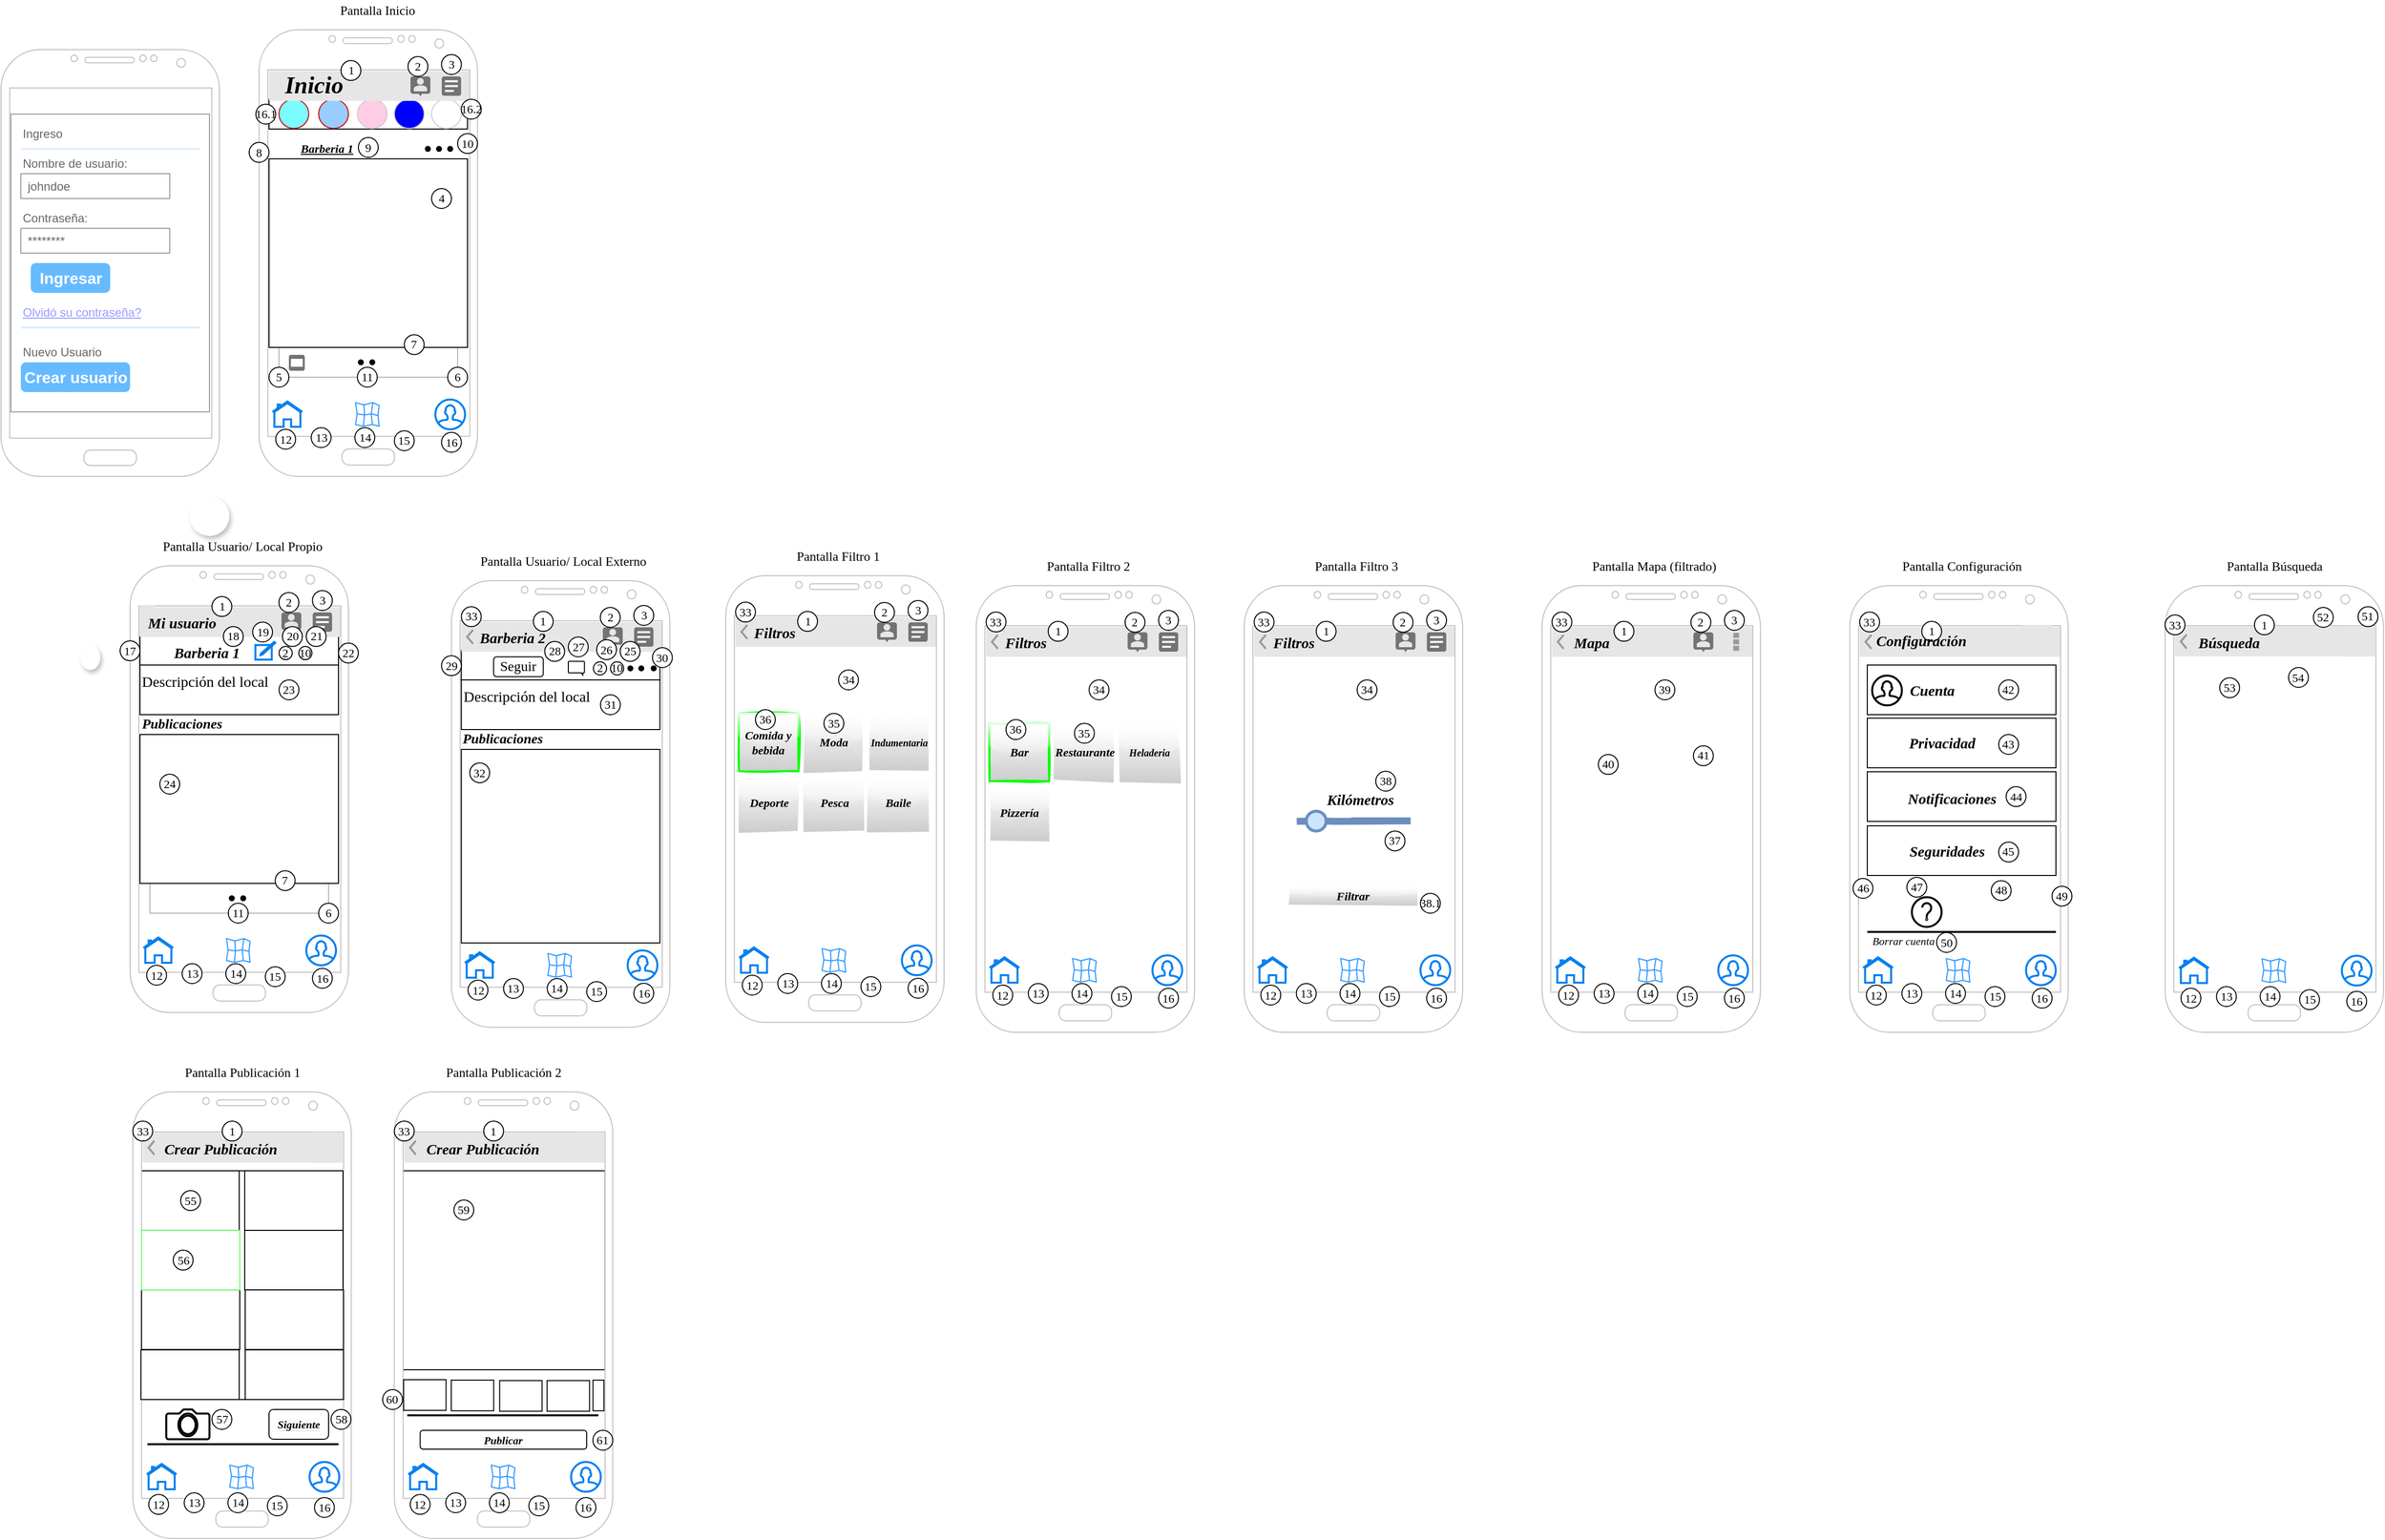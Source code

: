<mxfile version="18.0.5" type="device"><diagram id="tJ5s2TbOK87t5_xjEDuh" name="Page-1"><mxGraphModel dx="522" dy="1913" grid="1" gridSize="10" guides="1" tooltips="1" connect="1" arrows="1" fold="1" page="1" pageScale="1" pageWidth="827" pageHeight="1169" math="0" shadow="0"><root><mxCell id="0"/><mxCell id="1" parent="0"/><mxCell id="inlHGRO410r5ORvEugx7-32" value="" style="whiteSpace=wrap;html=1;fontFamily=Times New Roman;strokeColor=#B3B3B3;" parent="1" vertex="1"><mxGeometry x="340" y="310" width="180" height="30" as="geometry"/></mxCell><mxCell id="jUv7rieqYdb6s1sMTVFV-201" value="" style="whiteSpace=wrap;html=1;rounded=0;labelBackgroundColor=#E6E6E6;fontFamily=Times New Roman;fontSize=11;fontColor=#000000;strokeColor=#000000;strokeWidth=1;fillColor=#FFFFFF;" vertex="1" parent="1"><mxGeometry x="201" y="1139.55" width="204" height="230.45" as="geometry"/></mxCell><mxCell id="jUv7rieqYdb6s1sMTVFV-202" value="" style="whiteSpace=wrap;html=1;rounded=0;labelBackgroundColor=#E6E6E6;fontFamily=Times New Roman;fontSize=11;fontColor=#000000;strokeColor=#000000;strokeWidth=1;fillColor=#FFFFFF;" vertex="1" parent="1"><mxGeometry x="201" y="1139.55" width="99" height="60" as="geometry"/></mxCell><mxCell id="jUv7rieqYdb6s1sMTVFV-69" value="" style="whiteSpace=wrap;html=1;labelBackgroundColor=#E6E6E6;strokeColor=#000000;" vertex="1" parent="1"><mxGeometry x="1940" y="792" width="190" height="50" as="geometry"/></mxCell><mxCell id="jUv7rieqYdb6s1sMTVFV-66" value="" style="whiteSpace=wrap;html=1;labelBackgroundColor=#E6E6E6;strokeColor=#000000;" vertex="1" parent="1"><mxGeometry x="1940" y="737.54" width="190" height="50" as="geometry"/></mxCell><mxCell id="jUv7rieqYdb6s1sMTVFV-63" value="" style="whiteSpace=wrap;html=1;labelBackgroundColor=#E6E6E6;strokeColor=#000000;" vertex="1" parent="1"><mxGeometry x="1940" y="683.54" width="190" height="50" as="geometry"/></mxCell><mxCell id="jUv7rieqYdb6s1sMTVFV-58" value="" style="whiteSpace=wrap;html=1;labelBackgroundColor=#E6E6E6;strokeColor=#000000;" vertex="1" parent="1"><mxGeometry x="1940" y="630" width="190" height="50" as="geometry"/></mxCell><mxCell id="inlHGRO410r5ORvEugx7-257" value="" style="shape=image;html=1;verticalAlign=top;verticalLabelPosition=bottom;labelBackgroundColor=#ffffff;imageAspect=0;aspect=fixed;image=https://cdn4.iconfinder.com/data/icons/Classy_Social_Media_Icons/32/map.png;fontFamily=Times New Roman;fontSize=14;fontColor=#000000;strokeColor=#000000;strokeWidth=1;fillColor=#FFFFFF;" parent="1" vertex="1"><mxGeometry x="787.63" y="700" width="224.75" height="224.75" as="geometry"/></mxCell><mxCell id="inlHGRO410r5ORvEugx7-255" value="" style="shape=image;html=1;verticalAlign=top;verticalLabelPosition=bottom;labelBackgroundColor=#ffffff;imageAspect=0;aspect=fixed;image=https://cdn4.iconfinder.com/data/icons/Classy_Social_Media_Icons/32/map.png;fontFamily=Times New Roman;fontSize=14;fontColor=#000000;strokeColor=#000000;strokeWidth=1;fillColor=#FFFFFF;" parent="1" vertex="1"><mxGeometry x="789" y="595.25" width="224.75" height="224.75" as="geometry"/></mxCell><mxCell id="inlHGRO410r5ORvEugx7-139" value="" style="whiteSpace=wrap;html=1;fontFamily=Times New Roman;" parent="1" vertex="1"><mxGeometry x="523.75" y="715" width="200" height="195" as="geometry"/></mxCell><mxCell id="inlHGRO410r5ORvEugx7-197" value="" style="shape=image;html=1;verticalAlign=top;verticalLabelPosition=bottom;labelBackgroundColor=#ffffff;imageAspect=0;aspect=fixed;image=https://cdn2.iconfinder.com/data/icons/vivid/48/image-128.png" parent="1" vertex="1"><mxGeometry x="515.25" y="700" width="82.81" height="82.81" as="geometry"/></mxCell><mxCell id="inlHGRO410r5ORvEugx7-60" value="" style="whiteSpace=wrap;html=1;fontFamily=Times New Roman;fontColor=#000000;" parent="1" vertex="1"><mxGeometry x="330" y="60" width="200" height="30" as="geometry"/></mxCell><mxCell id="inlHGRO410r5ORvEugx7-64" value="" style="ellipse;whiteSpace=wrap;html=1;fontFamily=Times New Roman;fontColor=#000000;strokeColor=#CCCCCC;" parent="1" vertex="1"><mxGeometry x="493.75" y="60" width="30" height="29.4" as="geometry"/></mxCell><mxCell id="inlHGRO410r5ORvEugx7-63" value="" style="ellipse;whiteSpace=wrap;html=1;fontFamily=Times New Roman;fontColor=#000000;fillColor=#0000FF;strokeColor=#CCCCCC;" parent="1" vertex="1"><mxGeometry x="456.26" y="60" width="30" height="29.4" as="geometry"/></mxCell><mxCell id="inlHGRO410r5ORvEugx7-62" value="" style="ellipse;whiteSpace=wrap;html=1;fontFamily=Times New Roman;fontColor=#000000;fillColor=#FFCCE6;strokeColor=#CCCCCC;" parent="1" vertex="1"><mxGeometry x="419" y="60" width="30" height="29.4" as="geometry"/></mxCell><mxCell id="inlHGRO410r5ORvEugx7-61" value="" style="ellipse;whiteSpace=wrap;html=1;fontFamily=Times New Roman;fontColor=#000000;fillColor=#99CCFF;strokeColor=#CC0000;" parent="1" vertex="1"><mxGeometry x="380" y="60" width="30" height="29.4" as="geometry"/></mxCell><mxCell id="inlHGRO410r5ORvEugx7-58" value="" style="ellipse;whiteSpace=wrap;html=1;fontFamily=Times New Roman;fontColor=#000000;strokeColor=#CC0000;fillColor=#7AFBFF;" parent="1" vertex="1"><mxGeometry x="340" y="60" width="30" height="29.4" as="geometry"/></mxCell><mxCell id="inlHGRO410r5ORvEugx7-4" value="" style="strokeWidth=1;html=1;shadow=0;dashed=0;shape=mxgraph.android.action_bar;fillColor=#E6E6E6;strokeColor=#c0c0c0;strokeWidth=2;" parent="1" vertex="1"><mxGeometry x="330" y="31.66" width="205" height="30" as="geometry"/></mxCell><mxCell id="inlHGRO410r5ORvEugx7-18" value="" style="whiteSpace=wrap;html=1;fontFamily=Times New Roman;" parent="1" vertex="1"><mxGeometry x="330" y="120" width="200" height="190" as="geometry"/></mxCell><mxCell id="tR5MIEXukY1_eR6PduGg-1" value="" style="verticalLabelPosition=bottom;verticalAlign=top;html=1;shadow=0;dashed=0;strokeWidth=1;shape=mxgraph.android.phone2;strokeColor=#c0c0c0;" parent="1" vertex="1"><mxGeometry x="60" y="10" width="220" height="430" as="geometry"/></mxCell><mxCell id="tR5MIEXukY1_eR6PduGg-11" value="" style="strokeWidth=1;shadow=0;dashed=0;align=center;html=1;shape=mxgraph.mockup.forms.rrect;rSize=0;strokeColor=#999999;fillColor=#ffffff;" parent="1" vertex="1"><mxGeometry x="70" y="75" width="200" height="300" as="geometry"/></mxCell><mxCell id="tR5MIEXukY1_eR6PduGg-12" value="Ingreso" style="strokeWidth=1;shadow=0;dashed=0;align=center;html=1;shape=mxgraph.mockup.forms.anchor;fontSize=12;fontColor=#666666;align=left;resizeWidth=1;spacingLeft=0;" parent="tR5MIEXukY1_eR6PduGg-11" vertex="1"><mxGeometry width="100" height="20" relative="1" as="geometry"><mxPoint x="10" y="10" as="offset"/></mxGeometry></mxCell><mxCell id="tR5MIEXukY1_eR6PduGg-13" value="" style="shape=line;strokeColor=#ddeeff;strokeWidth=2;html=1;resizeWidth=1;" parent="tR5MIEXukY1_eR6PduGg-11" vertex="1"><mxGeometry width="180" height="10" relative="1" as="geometry"><mxPoint x="10" y="30" as="offset"/></mxGeometry></mxCell><mxCell id="tR5MIEXukY1_eR6PduGg-14" value="Nombre de usuario:" style="strokeWidth=1;shadow=0;dashed=0;align=center;html=1;shape=mxgraph.mockup.forms.anchor;fontSize=12;fontColor=#666666;align=left;resizeWidth=1;spacingLeft=0;" parent="tR5MIEXukY1_eR6PduGg-11" vertex="1"><mxGeometry width="110" height="20" relative="1" as="geometry"><mxPoint x="10" y="40" as="offset"/></mxGeometry></mxCell><mxCell id="tR5MIEXukY1_eR6PduGg-15" value="johndoe" style="strokeWidth=1;shadow=0;dashed=0;align=center;html=1;shape=mxgraph.mockup.forms.rrect;rSize=0;strokeColor=#999999;fontColor=#666666;align=left;spacingLeft=5;resizeWidth=1;" parent="tR5MIEXukY1_eR6PduGg-11" vertex="1"><mxGeometry width="150" height="25" relative="1" as="geometry"><mxPoint x="10" y="60" as="offset"/></mxGeometry></mxCell><mxCell id="tR5MIEXukY1_eR6PduGg-16" value="Contraseña:" style="strokeWidth=1;shadow=0;dashed=0;align=center;html=1;shape=mxgraph.mockup.forms.anchor;fontSize=12;fontColor=#666666;align=left;resizeWidth=1;spacingLeft=0;" parent="tR5MIEXukY1_eR6PduGg-11" vertex="1"><mxGeometry width="100" height="20" relative="1" as="geometry"><mxPoint x="10" y="95" as="offset"/></mxGeometry></mxCell><mxCell id="tR5MIEXukY1_eR6PduGg-17" value="********" style="strokeWidth=1;shadow=0;dashed=0;align=center;html=1;shape=mxgraph.mockup.forms.rrect;rSize=0;strokeColor=#999999;fontColor=#666666;align=left;spacingLeft=5;resizeWidth=1;" parent="tR5MIEXukY1_eR6PduGg-11" vertex="1"><mxGeometry width="150" height="25" relative="1" as="geometry"><mxPoint x="10" y="115" as="offset"/></mxGeometry></mxCell><mxCell id="tR5MIEXukY1_eR6PduGg-18" value="Ingresar" style="strokeWidth=1;shadow=0;dashed=0;align=center;html=1;shape=mxgraph.mockup.forms.rrect;rSize=5;strokeColor=none;fontColor=#ffffff;fillColor=#66bbff;fontSize=16;fontStyle=1;" parent="tR5MIEXukY1_eR6PduGg-11" vertex="1"><mxGeometry y="1" width="80" height="30" relative="1" as="geometry"><mxPoint x="20" y="-150" as="offset"/></mxGeometry></mxCell><mxCell id="tR5MIEXukY1_eR6PduGg-19" value="Olvidó su contraseña?" style="strokeWidth=1;shadow=0;dashed=0;align=center;html=1;shape=mxgraph.mockup.forms.anchor;fontSize=12;fontColor=#9999ff;align=left;spacingLeft=0;fontStyle=4;resizeWidth=1;" parent="tR5MIEXukY1_eR6PduGg-11" vertex="1"><mxGeometry y="1" width="150" height="20" relative="1" as="geometry"><mxPoint x="10" y="-110" as="offset"/></mxGeometry></mxCell><mxCell id="tR5MIEXukY1_eR6PduGg-20" value="" style="shape=line;strokeColor=#ddeeff;strokeWidth=2;html=1;resizeWidth=1;" parent="tR5MIEXukY1_eR6PduGg-11" vertex="1"><mxGeometry y="1" width="180" height="10" relative="1" as="geometry"><mxPoint x="10" y="-90" as="offset"/></mxGeometry></mxCell><mxCell id="tR5MIEXukY1_eR6PduGg-21" value="Nuevo Usuario" style="strokeWidth=1;shadow=0;dashed=0;align=center;html=1;shape=mxgraph.mockup.forms.anchor;fontSize=12;fontColor=#666666;align=left;spacingLeft=0;resizeWidth=1;" parent="tR5MIEXukY1_eR6PduGg-11" vertex="1"><mxGeometry y="1" width="150" height="20" relative="1" as="geometry"><mxPoint x="10" y="-70" as="offset"/></mxGeometry></mxCell><mxCell id="tR5MIEXukY1_eR6PduGg-22" value="Crear usuario" style="strokeWidth=1;shadow=0;dashed=0;align=center;html=1;shape=mxgraph.mockup.forms.rrect;rSize=5;strokeColor=none;fontColor=#ffffff;fillColor=#66bbff;fontSize=16;fontStyle=1;" parent="tR5MIEXukY1_eR6PduGg-11" vertex="1"><mxGeometry y="1" width="110" height="30" relative="1" as="geometry"><mxPoint x="10" y="-50" as="offset"/></mxGeometry></mxCell><mxCell id="tR5MIEXukY1_eR6PduGg-23" value="" style="verticalLabelPosition=bottom;verticalAlign=top;html=1;shadow=0;dashed=0;strokeWidth=1;shape=mxgraph.android.phone2;strokeColor=#c0c0c0;" parent="1" vertex="1"><mxGeometry x="320" y="-10" width="220" height="450" as="geometry"/></mxCell><mxCell id="tR5MIEXukY1_eR6PduGg-39" value="" style="html=1;verticalLabelPosition=bottom;align=center;labelBackgroundColor=#ffffff;verticalAlign=top;strokeWidth=2;strokeColor=#0080F0;shadow=0;dashed=0;shape=mxgraph.ios7.icons.home;" parent="1" vertex="1"><mxGeometry x="333.5" y="364.5" width="30" height="25.5" as="geometry"/></mxCell><mxCell id="tR5MIEXukY1_eR6PduGg-40" value="" style="shape=image;html=1;verticalAlign=top;verticalLabelPosition=bottom;labelBackgroundColor=#ffffff;imageAspect=0;aspect=fixed;image=https://cdn2.iconfinder.com/data/icons/bitsies/128/Magnifier-128.png" parent="1" vertex="1"><mxGeometry x="372.5" y="360.87" width="30" height="30" as="geometry"/></mxCell><mxCell id="tR5MIEXukY1_eR6PduGg-42" value="" style="html=1;verticalLabelPosition=bottom;align=center;labelBackgroundColor=#ffffff;verticalAlign=top;strokeWidth=2;strokeColor=#0080F0;shadow=0;dashed=0;shape=mxgraph.ios7.icons.user;" parent="1" vertex="1"><mxGeometry x="497.5" y="362.5" width="30" height="30" as="geometry"/></mxCell><mxCell id="inlHGRO410r5ORvEugx7-1" value="" style="dashed=0;aspect=fixed;verticalLabelPosition=bottom;verticalAlign=top;align=center;shape=mxgraph.gmdl.chat;strokeColor=none;fillColor=#737373;shadow=0;sketch=0;" parent="1" vertex="1"><mxGeometry x="472.5" y="36.98" width="20" height="20" as="geometry"/></mxCell><mxCell id="inlHGRO410r5ORvEugx7-7" value="1" style="ellipse;whiteSpace=wrap;html=1;fontFamily=Times New Roman;" parent="1" vertex="1"><mxGeometry x="402.5" y="21.06" width="20" height="20" as="geometry"/></mxCell><mxCell id="inlHGRO410r5ORvEugx7-8" value="2" style="ellipse;whiteSpace=wrap;html=1;fontFamily=Times New Roman;" parent="1" vertex="1"><mxGeometry x="470" y="16.98" width="20" height="20" as="geometry"/></mxCell><mxCell id="inlHGRO410r5ORvEugx7-9" value="3" style="ellipse;whiteSpace=wrap;html=1;fontFamily=Times New Roman;" parent="1" vertex="1"><mxGeometry x="503.75" y="14.98" width="20" height="20" as="geometry"/></mxCell><mxCell id="inlHGRO410r5ORvEugx7-14" value="" style="shape=ellipse;strokeColor=none;fillColor=#ffffff;shadow=1;gradientColor=none;sketch=0;hachureGap=4;pointerEvents=0;fontFamily=Architects Daughter;fontSource=https%3A%2F%2Ffonts.googleapis.com%2Fcss%3Ffamily%3DArchitects%2BDaughter;fontSize=20;" parent="1" vertex="1"><mxGeometry x="140" y="610" width="20" height="25" as="geometry"/></mxCell><mxCell id="inlHGRO410r5ORvEugx7-15" value="" style="dashed=0;html=1;shape=mxgraph.gmdl.sheet;strokeColor=none;fillColor=#737373;sketch=0;hachureGap=4;pointerEvents=0;fontFamily=Architects Daughter;fontSource=https%3A%2F%2Ffonts.googleapis.com%2Fcss%3Ffamily%3DArchitects%2BDaughter;fontSize=20;" parent="inlHGRO410r5ORvEugx7-14" vertex="1"><mxGeometry x="0.5" y="0.5" width="16" height="16" relative="1" as="geometry"><mxPoint x="200" y="-305" as="offset"/></mxGeometry></mxCell><mxCell id="inlHGRO410r5ORvEugx7-17" value="" style="shape=image;html=1;verticalAlign=top;verticalLabelPosition=bottom;labelBackgroundColor=#ffffff;imageAspect=0;aspect=fixed;image=https://cdn2.iconfinder.com/data/icons/home-sweet-home-4/320/image_frame-128.png" parent="1" vertex="1"><mxGeometry x="330" y="110" width="200" height="200" as="geometry"/></mxCell><mxCell id="inlHGRO410r5ORvEugx7-25" value="" style="shape=ellipse;strokeColor=none;fillColor=#ffffff;shadow=1;gradientColor=none;sketch=0;hachureGap=4;pointerEvents=0;fontFamily=Architects Daughter;fontSource=https%3A%2F%2Ffonts.googleapis.com%2Fcss%3Ffamily%3DArchitects%2BDaughter;fontSize=20;" parent="1" vertex="1"><mxGeometry x="250" y="460" width="40" height="40" as="geometry"/></mxCell><mxCell id="inlHGRO410r5ORvEugx7-26" value="" style="dashed=0;html=1;shape=mxgraph.gmdl.doc;strokeColor=#ffffff;fillColor=#737373;strokeWidth=2;sketch=0;hachureGap=4;pointerEvents=0;fontFamily=Architects Daughter;fontSource=https%3A%2F%2Ffonts.googleapis.com%2Fcss%3Ffamily%3DArchitects%2BDaughter;fontSize=20;" parent="inlHGRO410r5ORvEugx7-25" vertex="1"><mxGeometry x="0.5" y="0.5" width="19.5" height="19.5" relative="1" as="geometry"><mxPoint x="234" y="-443" as="offset"/></mxGeometry></mxCell><mxCell id="inlHGRO410r5ORvEugx7-33" value="4" style="ellipse;whiteSpace=wrap;html=1;fontFamily=Times New Roman;" parent="1" vertex="1"><mxGeometry x="493.75" y="150" width="20" height="20" as="geometry"/></mxCell><mxCell id="inlHGRO410r5ORvEugx7-34" value="5" style="ellipse;whiteSpace=wrap;html=1;fontFamily=Times New Roman;" parent="1" vertex="1"><mxGeometry x="330" y="330" width="20" height="20" as="geometry"/></mxCell><mxCell id="inlHGRO410r5ORvEugx7-37" value="" style="shape=image;html=1;verticalAlign=top;verticalLabelPosition=bottom;labelBackgroundColor=#ffffff;imageAspect=0;aspect=fixed;image=https://cdn4.iconfinder.com/data/icons/essentials-73/24/029_-_Star-128.png;fontFamily=Times New Roman;" parent="1" vertex="1"><mxGeometry x="492.26" y="312.82" width="24.37" height="24.37" as="geometry"/></mxCell><mxCell id="inlHGRO410r5ORvEugx7-38" value="6" style="ellipse;whiteSpace=wrap;html=1;fontFamily=Times New Roman;" parent="1" vertex="1"><mxGeometry x="510" y="330" width="20" height="20" as="geometry"/></mxCell><mxCell id="inlHGRO410r5ORvEugx7-39" value="" style="shape=image;html=1;verticalAlign=top;verticalLabelPosition=bottom;labelBackgroundColor=#ffffff;imageAspect=0;aspect=fixed;image=https://cdn4.iconfinder.com/data/icons/essential-app-1/16/love-like-popular-favorite-128.png;fontFamily=Times New Roman;fontColor=#CCCCCC;" parent="1" vertex="1"><mxGeometry x="454" y="317.19" width="20" height="20" as="geometry"/></mxCell><mxCell id="inlHGRO410r5ORvEugx7-41" value="" style="shape=image;html=1;verticalAlign=top;verticalLabelPosition=bottom;labelBackgroundColor=#ffffff;imageAspect=0;aspect=fixed;image=https://cdn2.iconfinder.com/data/icons/vivid/48/image-128.png" parent="1" vertex="1"><mxGeometry x="330" y="90" width="33.5" height="33.5" as="geometry"/></mxCell><mxCell id="inlHGRO410r5ORvEugx7-46" value="&lt;font color=&quot;#000000&quot;&gt;&lt;u&gt;&lt;b&gt;&lt;i&gt;Barberia 1&lt;/i&gt;&lt;/b&gt;&lt;/u&gt;&lt;/font&gt;" style="text;html=1;align=center;verticalAlign=middle;resizable=0;points=[];autosize=1;strokeColor=none;fillColor=none;fontFamily=Times New Roman;fontColor=#CCCCCC;" parent="1" vertex="1"><mxGeometry x="352.5" y="100" width="70" height="20" as="geometry"/></mxCell><mxCell id="inlHGRO410r5ORvEugx7-47" value="" style="shape=waypoint;sketch=0;size=6;pointerEvents=1;points=[];fillColor=none;resizable=0;rotatable=0;perimeter=centerPerimeter;snapToPoint=1;fontFamily=Times New Roman;fontColor=#000000;" parent="1" vertex="1"><mxGeometry x="470" y="90" width="40" height="40" as="geometry"/></mxCell><mxCell id="inlHGRO410r5ORvEugx7-48" value="" style="shape=waypoint;sketch=0;size=6;pointerEvents=1;points=[];fillColor=none;resizable=0;rotatable=0;perimeter=centerPerimeter;snapToPoint=1;fontFamily=Times New Roman;fontColor=#000000;" parent="1" vertex="1"><mxGeometry x="481.25" y="90" width="40" height="40" as="geometry"/></mxCell><mxCell id="inlHGRO410r5ORvEugx7-49" value="" style="shape=waypoint;sketch=0;size=6;pointerEvents=1;points=[];fillColor=none;resizable=0;rotatable=0;perimeter=centerPerimeter;snapToPoint=1;fontFamily=Times New Roman;fontColor=#000000;" parent="1" vertex="1"><mxGeometry x="492.5" y="90" width="40" height="40" as="geometry"/></mxCell><mxCell id="inlHGRO410r5ORvEugx7-50" value="8" style="ellipse;whiteSpace=wrap;html=1;fontFamily=Times New Roman;" parent="1" vertex="1"><mxGeometry x="310" y="103.5" width="20" height="20" as="geometry"/></mxCell><mxCell id="inlHGRO410r5ORvEugx7-51" value="9" style="ellipse;whiteSpace=wrap;html=1;fontFamily=Times New Roman;" parent="1" vertex="1"><mxGeometry x="420" y="98.5" width="20" height="20" as="geometry"/></mxCell><mxCell id="inlHGRO410r5ORvEugx7-52" value="10" style="ellipse;whiteSpace=wrap;html=1;fontFamily=Times New Roman;" parent="1" vertex="1"><mxGeometry x="520" y="94.57" width="20" height="20" as="geometry"/></mxCell><mxCell id="inlHGRO410r5ORvEugx7-53" value="11" style="ellipse;whiteSpace=wrap;html=1;fontFamily=Times New Roman;" parent="1" vertex="1"><mxGeometry x="419" y="330" width="20" height="20" as="geometry"/></mxCell><mxCell id="inlHGRO410r5ORvEugx7-54" value="" style="shape=waypoint;sketch=0;size=6;pointerEvents=1;points=[];fillColor=none;resizable=0;rotatable=0;perimeter=centerPerimeter;snapToPoint=1;fontFamily=Times New Roman;fontColor=#000000;" parent="1" vertex="1"><mxGeometry x="402.5" y="305" width="40" height="40" as="geometry"/></mxCell><mxCell id="inlHGRO410r5ORvEugx7-55" value="" style="shape=waypoint;sketch=0;size=6;pointerEvents=1;points=[];fillColor=none;resizable=0;rotatable=0;perimeter=centerPerimeter;snapToPoint=1;fontFamily=Times New Roman;fontColor=#000000;" parent="1" vertex="1"><mxGeometry x="414" y="305" width="40" height="40" as="geometry"/></mxCell><mxCell id="inlHGRO410r5ORvEugx7-56" value="7" style="ellipse;whiteSpace=wrap;html=1;fontFamily=Times New Roman;" parent="1" vertex="1"><mxGeometry x="466.26" y="297.19" width="20" height="20" as="geometry"/></mxCell><mxCell id="inlHGRO410r5ORvEugx7-66" value="" style="whiteSpace=wrap;html=1;fontFamily=Times New Roman;fontColor=#000000;strokeColor=#E6E6E6;fillColor=#E6E6E6;" parent="1" vertex="1"><mxGeometry x="332" y="40" width="14" height="20.25" as="geometry"/></mxCell><mxCell id="inlHGRO410r5ORvEugx7-6" value="&lt;h1&gt;&lt;i style=&quot;&quot;&gt;&lt;font face=&quot;Times New Roman&quot;&gt;Inicio&lt;/font&gt;&lt;/i&gt;&lt;/h1&gt;" style="text;html=1;align=center;verticalAlign=middle;resizable=0;points=[];autosize=1;strokeColor=none;fillColor=none;" parent="1" vertex="1"><mxGeometry x="340" y="21.06" width="70" height="50" as="geometry"/></mxCell><mxCell id="inlHGRO410r5ORvEugx7-68" value="" style="sketch=0;outlineConnect=0;fontColor=#232F3E;gradientColor=none;fillColor=#3399FF;strokeColor=default;verticalLabelPosition=bottom;verticalAlign=top;align=center;html=1;fontSize=12;fontStyle=0;aspect=fixed;shape=mxgraph.aws4.location_service_map;fontFamily=Times New Roman;strokeWidth=5;" parent="1" vertex="1"><mxGeometry x="416.5" y="365" width="25" height="25" as="geometry"/></mxCell><mxCell id="inlHGRO410r5ORvEugx7-69" value="" style="shape=image;html=1;verticalAlign=top;verticalLabelPosition=bottom;labelBackgroundColor=#ffffff;imageAspect=0;aspect=fixed;image=https://cdn1.iconfinder.com/data/icons/unicons-line-vol-1/24/camera-plus-128.png;fontFamily=Times New Roman;fontSize=13;fontColor=#000000;strokeColor=default;strokeWidth=5;fillColor=#3399FF;" parent="1" vertex="1"><mxGeometry x="451.87" y="357.74" width="36.26" height="36.26" as="geometry"/></mxCell><mxCell id="inlHGRO410r5ORvEugx7-70" value="12" style="ellipse;whiteSpace=wrap;html=1;fontFamily=Times New Roman;" parent="1" vertex="1"><mxGeometry x="336.75" y="392.5" width="20" height="20" as="geometry"/></mxCell><mxCell id="inlHGRO410r5ORvEugx7-71" value="13" style="ellipse;whiteSpace=wrap;html=1;fontFamily=Times New Roman;" parent="1" vertex="1"><mxGeometry x="372.5" y="390.87" width="20" height="20" as="geometry"/></mxCell><mxCell id="inlHGRO410r5ORvEugx7-72" value="14" style="ellipse;whiteSpace=wrap;html=1;fontFamily=Times New Roman;" parent="1" vertex="1"><mxGeometry x="416.5" y="390.87" width="20" height="20" as="geometry"/></mxCell><mxCell id="inlHGRO410r5ORvEugx7-73" value="15" style="ellipse;whiteSpace=wrap;html=1;fontFamily=Times New Roman;" parent="1" vertex="1"><mxGeometry x="456.26" y="394" width="20" height="20" as="geometry"/></mxCell><mxCell id="inlHGRO410r5ORvEugx7-74" value="16" style="ellipse;whiteSpace=wrap;html=1;fontFamily=Times New Roman;" parent="1" vertex="1"><mxGeometry x="503.75" y="395.63" width="20" height="20" as="geometry"/></mxCell><mxCell id="inlHGRO410r5ORvEugx7-75" value="" style="whiteSpace=wrap;html=1;fontFamily=Times New Roman;fontColor=#000000;" parent="1" vertex="1"><mxGeometry x="200" y="600" width="200" height="30" as="geometry"/></mxCell><mxCell id="inlHGRO410r5ORvEugx7-81" value="" style="strokeWidth=1;html=1;shadow=0;dashed=0;shape=mxgraph.android.action_bar;fillColor=#E6E6E6;strokeColor=#c0c0c0;strokeWidth=2;" parent="1" vertex="1"><mxGeometry x="200" y="571.66" width="205" height="30" as="geometry"/></mxCell><mxCell id="inlHGRO410r5ORvEugx7-82" value="" style="whiteSpace=wrap;html=1;fontFamily=Times New Roman;strokeColor=#B3B3B3;" parent="1" vertex="1"><mxGeometry x="210" y="850" width="180" height="30" as="geometry"/></mxCell><mxCell id="inlHGRO410r5ORvEugx7-83" value="" style="whiteSpace=wrap;html=1;fontFamily=Times New Roman;" parent="1" vertex="1"><mxGeometry x="200" y="700" width="200" height="150" as="geometry"/></mxCell><mxCell id="inlHGRO410r5ORvEugx7-84" value="" style="verticalLabelPosition=bottom;verticalAlign=top;html=1;shadow=0;dashed=0;strokeWidth=1;shape=mxgraph.android.phone2;strokeColor=#c0c0c0;" parent="1" vertex="1"><mxGeometry x="190" y="530" width="220" height="450" as="geometry"/></mxCell><mxCell id="inlHGRO410r5ORvEugx7-85" value="" style="html=1;verticalLabelPosition=bottom;align=center;labelBackgroundColor=#ffffff;verticalAlign=top;strokeWidth=2;strokeColor=#0080F0;shadow=0;dashed=0;shape=mxgraph.ios7.icons.home;" parent="1" vertex="1"><mxGeometry x="203.5" y="904.5" width="30" height="25.5" as="geometry"/></mxCell><mxCell id="inlHGRO410r5ORvEugx7-86" value="" style="shape=image;html=1;verticalAlign=top;verticalLabelPosition=bottom;labelBackgroundColor=#ffffff;imageAspect=0;aspect=fixed;image=https://cdn2.iconfinder.com/data/icons/bitsies/128/Magnifier-128.png" parent="1" vertex="1"><mxGeometry x="242.5" y="900.87" width="30" height="30" as="geometry"/></mxCell><mxCell id="inlHGRO410r5ORvEugx7-87" value="" style="html=1;verticalLabelPosition=bottom;align=center;labelBackgroundColor=#ffffff;verticalAlign=top;strokeWidth=2;strokeColor=#0080F0;shadow=0;dashed=0;shape=mxgraph.ios7.icons.user;" parent="1" vertex="1"><mxGeometry x="367.5" y="902.5" width="30" height="30" as="geometry"/></mxCell><mxCell id="inlHGRO410r5ORvEugx7-88" value="" style="dashed=0;aspect=fixed;verticalLabelPosition=bottom;verticalAlign=top;align=center;shape=mxgraph.gmdl.chat;strokeColor=none;fillColor=#737373;shadow=0;sketch=0;" parent="1" vertex="1"><mxGeometry x="342.5" y="576.98" width="20" height="20" as="geometry"/></mxCell><mxCell id="inlHGRO410r5ORvEugx7-89" value="1" style="ellipse;whiteSpace=wrap;html=1;fontFamily=Times New Roman;" parent="1" vertex="1"><mxGeometry x="272.5" y="561.06" width="20" height="20" as="geometry"/></mxCell><mxCell id="inlHGRO410r5ORvEugx7-90" value="2" style="ellipse;whiteSpace=wrap;html=1;fontFamily=Times New Roman;" parent="1" vertex="1"><mxGeometry x="340" y="556.98" width="20" height="20" as="geometry"/></mxCell><mxCell id="inlHGRO410r5ORvEugx7-91" value="3" style="ellipse;whiteSpace=wrap;html=1;fontFamily=Times New Roman;" parent="1" vertex="1"><mxGeometry x="373.75" y="554.98" width="20" height="20" as="geometry"/></mxCell><mxCell id="inlHGRO410r5ORvEugx7-93" value="" style="shape=image;html=1;verticalAlign=top;verticalLabelPosition=bottom;labelBackgroundColor=#ffffff;imageAspect=0;aspect=fixed;image=https://cdn2.iconfinder.com/data/icons/home-sweet-home-4/320/image_frame-128.png" parent="1" vertex="1"><mxGeometry x="220" y="687.5" width="165" height="165" as="geometry"/></mxCell><mxCell id="inlHGRO410r5ORvEugx7-94" value="" style="dashed=0;html=1;shape=mxgraph.gmdl.doc;strokeColor=#ffffff;fillColor=#737373;strokeWidth=2;sketch=0;hachureGap=4;pointerEvents=0;fontFamily=Architects Daughter;fontSource=https%3A%2F%2Ffonts.googleapis.com%2Fcss%3Ffamily%3DArchitects%2BDaughter;fontSize=20;" parent="1" vertex="1"><mxGeometry x="374" y="577.0" width="19.5" height="19.5" as="geometry"/></mxCell><mxCell id="inlHGRO410r5ORvEugx7-95" value="19" style="ellipse;whiteSpace=wrap;html=1;fontFamily=Times New Roman;" parent="1" vertex="1"><mxGeometry x="313.5" y="586.75" width="20" height="20" as="geometry"/></mxCell><mxCell id="inlHGRO410r5ORvEugx7-97" value="" style="shape=image;html=1;verticalAlign=top;verticalLabelPosition=bottom;labelBackgroundColor=#ffffff;imageAspect=0;aspect=fixed;image=https://cdn4.iconfinder.com/data/icons/essentials-73/24/029_-_Star-128.png;fontFamily=Times New Roman;" parent="1" vertex="1"><mxGeometry x="356.26" y="852.82" width="24.37" height="24.37" as="geometry"/></mxCell><mxCell id="inlHGRO410r5ORvEugx7-98" value="6" style="ellipse;whiteSpace=wrap;html=1;fontFamily=Times New Roman;" parent="1" vertex="1"><mxGeometry x="380" y="870" width="20" height="20" as="geometry"/></mxCell><mxCell id="inlHGRO410r5ORvEugx7-99" value="" style="shape=image;html=1;verticalAlign=top;verticalLabelPosition=bottom;labelBackgroundColor=#ffffff;imageAspect=0;aspect=fixed;image=https://cdn4.iconfinder.com/data/icons/essential-app-1/16/love-like-popular-favorite-128.png;fontFamily=Times New Roman;fontColor=#CCCCCC;" parent="1" vertex="1"><mxGeometry x="330" y="857.19" width="20" height="20" as="geometry"/></mxCell><mxCell id="inlHGRO410r5ORvEugx7-100" value="" style="shape=image;html=1;verticalAlign=top;verticalLabelPosition=bottom;labelBackgroundColor=#ffffff;imageAspect=0;aspect=fixed;image=https://cdn2.iconfinder.com/data/icons/vivid/48/image-128.png" parent="1" vertex="1"><mxGeometry x="200" y="600" width="33.5" height="33.5" as="geometry"/></mxCell><mxCell id="inlHGRO410r5ORvEugx7-101" value="&lt;font size=&quot;1&quot; color=&quot;#000000&quot;&gt;&lt;b style=&quot;&quot;&gt;&lt;i style=&quot;font-size: 15px;&quot;&gt;Barberia 1&lt;/i&gt;&lt;/b&gt;&lt;/font&gt;" style="text;html=1;align=center;verticalAlign=middle;resizable=0;points=[];autosize=1;strokeColor=none;fillColor=none;fontFamily=Times New Roman;fontColor=#CCCCCC;" parent="1" vertex="1"><mxGeometry x="226.75" y="606.75" width="80" height="20" as="geometry"/></mxCell><mxCell id="inlHGRO410r5ORvEugx7-106" value="18" style="ellipse;whiteSpace=wrap;html=1;fontFamily=Times New Roman;" parent="1" vertex="1"><mxGeometry x="284" y="591.3" width="20" height="20" as="geometry"/></mxCell><mxCell id="inlHGRO410r5ORvEugx7-107" value="17" style="ellipse;whiteSpace=wrap;html=1;fontFamily=Times New Roman;" parent="1" vertex="1"><mxGeometry x="180" y="605.65" width="20" height="20" as="geometry"/></mxCell><mxCell id="inlHGRO410r5ORvEugx7-108" value="11" style="ellipse;whiteSpace=wrap;html=1;fontFamily=Times New Roman;" parent="1" vertex="1"><mxGeometry x="289" y="870" width="20" height="20" as="geometry"/></mxCell><mxCell id="inlHGRO410r5ORvEugx7-109" value="" style="shape=waypoint;sketch=0;size=6;pointerEvents=1;points=[];fillColor=none;resizable=0;rotatable=0;perimeter=centerPerimeter;snapToPoint=1;fontFamily=Times New Roman;fontColor=#000000;" parent="1" vertex="1"><mxGeometry x="272.5" y="845" width="40" height="40" as="geometry"/></mxCell><mxCell id="inlHGRO410r5ORvEugx7-110" value="" style="shape=waypoint;sketch=0;size=6;pointerEvents=1;points=[];fillColor=none;resizable=0;rotatable=0;perimeter=centerPerimeter;snapToPoint=1;fontFamily=Times New Roman;fontColor=#000000;" parent="1" vertex="1"><mxGeometry x="284" y="845" width="40" height="40" as="geometry"/></mxCell><mxCell id="inlHGRO410r5ORvEugx7-111" value="7" style="ellipse;whiteSpace=wrap;html=1;fontFamily=Times New Roman;" parent="1" vertex="1"><mxGeometry x="336.26" y="837.19" width="20" height="20" as="geometry"/></mxCell><mxCell id="inlHGRO410r5ORvEugx7-112" value="" style="whiteSpace=wrap;html=1;fontFamily=Times New Roman;fontColor=#000000;strokeColor=#E6E6E6;fillColor=#E6E6E6;" parent="1" vertex="1"><mxGeometry x="200" y="570.25" width="14" height="30" as="geometry"/></mxCell><mxCell id="inlHGRO410r5ORvEugx7-113" value="&lt;h1&gt;&lt;i style=&quot;&quot;&gt;&lt;font style=&quot;line-height: 0.9; font-size: 15px;&quot; face=&quot;Times New Roman&quot;&gt;Mi usuario&lt;/font&gt;&lt;/i&gt;&lt;/h1&gt;" style="text;html=1;align=center;verticalAlign=middle;resizable=0;points=[];autosize=1;strokeColor=none;fillColor=none;" parent="1" vertex="1"><mxGeometry x="201.5" y="554.98" width="80" height="60" as="geometry"/></mxCell><mxCell id="inlHGRO410r5ORvEugx7-114" value="" style="sketch=0;outlineConnect=0;fontColor=#232F3E;gradientColor=none;fillColor=#3399FF;strokeColor=default;verticalLabelPosition=bottom;verticalAlign=top;align=center;html=1;fontSize=12;fontStyle=0;aspect=fixed;shape=mxgraph.aws4.location_service_map;fontFamily=Times New Roman;strokeWidth=5;" parent="1" vertex="1"><mxGeometry x="286.5" y="905" width="25" height="25" as="geometry"/></mxCell><mxCell id="inlHGRO410r5ORvEugx7-115" value="" style="shape=image;html=1;verticalAlign=top;verticalLabelPosition=bottom;labelBackgroundColor=#ffffff;imageAspect=0;aspect=fixed;image=https://cdn1.iconfinder.com/data/icons/unicons-line-vol-1/24/camera-plus-128.png;fontFamily=Times New Roman;fontSize=13;fontColor=#000000;strokeColor=default;strokeWidth=5;fillColor=#3399FF;" parent="1" vertex="1"><mxGeometry x="321.87" y="897.74" width="36.26" height="36.26" as="geometry"/></mxCell><mxCell id="inlHGRO410r5ORvEugx7-116" value="12" style="ellipse;whiteSpace=wrap;html=1;fontFamily=Times New Roman;" parent="1" vertex="1"><mxGeometry x="206.75" y="932.5" width="20" height="20" as="geometry"/></mxCell><mxCell id="inlHGRO410r5ORvEugx7-117" value="13" style="ellipse;whiteSpace=wrap;html=1;fontFamily=Times New Roman;" parent="1" vertex="1"><mxGeometry x="242.5" y="930.87" width="20" height="20" as="geometry"/></mxCell><mxCell id="inlHGRO410r5ORvEugx7-118" value="14" style="ellipse;whiteSpace=wrap;html=1;fontFamily=Times New Roman;" parent="1" vertex="1"><mxGeometry x="286.5" y="930.87" width="20" height="20" as="geometry"/></mxCell><mxCell id="inlHGRO410r5ORvEugx7-119" value="15" style="ellipse;whiteSpace=wrap;html=1;fontFamily=Times New Roman;" parent="1" vertex="1"><mxGeometry x="326.26" y="934" width="20" height="20" as="geometry"/></mxCell><mxCell id="inlHGRO410r5ORvEugx7-120" value="16" style="ellipse;whiteSpace=wrap;html=1;fontFamily=Times New Roman;" parent="1" vertex="1"><mxGeometry x="373.75" y="935.63" width="20" height="20" as="geometry"/></mxCell><mxCell id="inlHGRO410r5ORvEugx7-121" value="Pantalla Inicio" style="text;html=1;align=center;verticalAlign=middle;resizable=0;points=[];autosize=1;strokeColor=none;fillColor=none;fontSize=13;fontFamily=Times New Roman;fontColor=#000000;" parent="1" vertex="1"><mxGeometry x="393.5" y="-40" width="90" height="20" as="geometry"/></mxCell><mxCell id="inlHGRO410r5ORvEugx7-122" value="Pantalla Usuario/ Local Propio" style="text;html=1;align=center;verticalAlign=middle;resizable=0;points=[];autosize=1;strokeColor=none;fillColor=none;fontSize=13;fontFamily=Times New Roman;fontColor=#000000;" parent="1" vertex="1"><mxGeometry x="212.5" y="500" width="180" height="20" as="geometry"/></mxCell><mxCell id="inlHGRO410r5ORvEugx7-124" value="" style="html=1;verticalLabelPosition=bottom;align=center;labelBackgroundColor=#ffffff;verticalAlign=top;strokeWidth=2;strokeColor=#0080F0;shadow=0;dashed=0;shape=mxgraph.ios7.icons.compose;fontFamily=Times New Roman;fontSize=15;fontColor=#000000;fillColor=#FFFFFF;" parent="1" vertex="1"><mxGeometry x="316.26" y="606.75" width="20" height="17.8" as="geometry"/></mxCell><mxCell id="inlHGRO410r5ORvEugx7-125" value="2" style="ellipse;whiteSpace=wrap;html=1;fontFamily=Times New Roman;" parent="1" vertex="1"><mxGeometry x="340.13" y="611.3" width="13.25" height="13.25" as="geometry"/></mxCell><mxCell id="inlHGRO410r5ORvEugx7-126" value="10" style="ellipse;whiteSpace=wrap;html=1;fontFamily=Times New Roman;" parent="1" vertex="1"><mxGeometry x="360" y="611.3" width="13.25" height="13.25" as="geometry"/></mxCell><mxCell id="inlHGRO410r5ORvEugx7-127" value="Descripción del local&lt;br&gt;&lt;br&gt;" style="whiteSpace=wrap;html=1;fontFamily=Times New Roman;fontSize=15;fontColor=#000000;strokeColor=default;strokeWidth=1;fillColor=#FFFFFF;align=left;" parent="1" vertex="1"><mxGeometry x="200" y="630" width="200" height="50" as="geometry"/></mxCell><mxCell id="inlHGRO410r5ORvEugx7-128" value="" style="shape=image;html=1;verticalAlign=top;verticalLabelPosition=bottom;labelBackgroundColor=#ffffff;imageAspect=0;aspect=fixed;image=https://cdn1.iconfinder.com/data/icons/Koloria-Icon-Set/27/Fav_Empty.png;fontFamily=Times New Roman;fontSize=14;fontColor=#000000;strokeColor=default;strokeWidth=1;fillColor=#FFFFFF;" parent="1" vertex="1"><mxGeometry x="380" y="608.76" width="18.34" height="18.34" as="geometry"/></mxCell><mxCell id="inlHGRO410r5ORvEugx7-129" value="20" style="ellipse;whiteSpace=wrap;html=1;fontFamily=Times New Roman;" parent="1" vertex="1"><mxGeometry x="343.5" y="591.3" width="20" height="20" as="geometry"/></mxCell><mxCell id="inlHGRO410r5ORvEugx7-130" value="21" style="ellipse;whiteSpace=wrap;html=1;fontFamily=Times New Roman;" parent="1" vertex="1"><mxGeometry x="367.5" y="591.3" width="20" height="20" as="geometry"/></mxCell><mxCell id="inlHGRO410r5ORvEugx7-131" value="22" style="ellipse;whiteSpace=wrap;html=1;fontFamily=Times New Roman;" parent="1" vertex="1"><mxGeometry x="400" y="607.93" width="20" height="20" as="geometry"/></mxCell><mxCell id="inlHGRO410r5ORvEugx7-132" value="23" style="ellipse;whiteSpace=wrap;html=1;fontFamily=Times New Roman;" parent="1" vertex="1"><mxGeometry x="340.13" y="645" width="20" height="20" as="geometry"/></mxCell><mxCell id="inlHGRO410r5ORvEugx7-134" value="&lt;i&gt;&lt;b&gt;Publicaciones&lt;/b&gt;&lt;/i&gt;" style="text;html=1;align=center;verticalAlign=middle;resizable=0;points=[];autosize=1;strokeColor=none;fillColor=none;fontSize=14;fontFamily=Times New Roman;fontColor=#000000;" parent="1" vertex="1"><mxGeometry x="191.5" y="680" width="100" height="20" as="geometry"/></mxCell><mxCell id="inlHGRO410r5ORvEugx7-135" value="24" style="ellipse;whiteSpace=wrap;html=1;fontFamily=Times New Roman;" parent="1" vertex="1"><mxGeometry x="220" y="740" width="20" height="20" as="geometry"/></mxCell><mxCell id="inlHGRO410r5ORvEugx7-136" value="" style="whiteSpace=wrap;html=1;fontFamily=Times New Roman;fontColor=#000000;" parent="1" vertex="1"><mxGeometry x="523.75" y="615" width="200" height="30" as="geometry"/></mxCell><mxCell id="inlHGRO410r5ORvEugx7-137" value="" style="strokeWidth=1;html=1;shadow=0;dashed=0;shape=mxgraph.android.action_bar;fillColor=#E6E6E6;strokeColor=#c0c0c0;strokeWidth=2;" parent="1" vertex="1"><mxGeometry x="523.75" y="586.66" width="205" height="30" as="geometry"/></mxCell><mxCell id="inlHGRO410r5ORvEugx7-140" value="" style="verticalLabelPosition=bottom;verticalAlign=top;html=1;shadow=0;dashed=0;strokeWidth=1;shape=mxgraph.android.phone2;strokeColor=#c0c0c0;" parent="1" vertex="1"><mxGeometry x="513.75" y="545" width="220" height="450" as="geometry"/></mxCell><mxCell id="inlHGRO410r5ORvEugx7-141" value="" style="html=1;verticalLabelPosition=bottom;align=center;labelBackgroundColor=#ffffff;verticalAlign=top;strokeWidth=2;strokeColor=#0080F0;shadow=0;dashed=0;shape=mxgraph.ios7.icons.home;" parent="1" vertex="1"><mxGeometry x="527.25" y="919.5" width="30" height="25.5" as="geometry"/></mxCell><mxCell id="inlHGRO410r5ORvEugx7-142" value="" style="shape=image;html=1;verticalAlign=top;verticalLabelPosition=bottom;labelBackgroundColor=#ffffff;imageAspect=0;aspect=fixed;image=https://cdn2.iconfinder.com/data/icons/bitsies/128/Magnifier-128.png" parent="1" vertex="1"><mxGeometry x="566.25" y="915.87" width="30" height="30" as="geometry"/></mxCell><mxCell id="inlHGRO410r5ORvEugx7-143" value="" style="html=1;verticalLabelPosition=bottom;align=center;labelBackgroundColor=#ffffff;verticalAlign=top;strokeWidth=2;strokeColor=#0080F0;shadow=0;dashed=0;shape=mxgraph.ios7.icons.user;" parent="1" vertex="1"><mxGeometry x="691.25" y="917.5" width="30" height="30" as="geometry"/></mxCell><mxCell id="inlHGRO410r5ORvEugx7-144" value="" style="dashed=0;aspect=fixed;verticalLabelPosition=bottom;verticalAlign=top;align=center;shape=mxgraph.gmdl.chat;strokeColor=none;fillColor=#737373;shadow=0;sketch=0;" parent="1" vertex="1"><mxGeometry x="666.25" y="591.98" width="20" height="20" as="geometry"/></mxCell><mxCell id="inlHGRO410r5ORvEugx7-145" value="1" style="ellipse;whiteSpace=wrap;html=1;fontFamily=Times New Roman;" parent="1" vertex="1"><mxGeometry x="596.25" y="576.06" width="20" height="20" as="geometry"/></mxCell><mxCell id="inlHGRO410r5ORvEugx7-146" value="2" style="ellipse;whiteSpace=wrap;html=1;fontFamily=Times New Roman;" parent="1" vertex="1"><mxGeometry x="663.75" y="571.98" width="20" height="20" as="geometry"/></mxCell><mxCell id="inlHGRO410r5ORvEugx7-147" value="3" style="ellipse;whiteSpace=wrap;html=1;fontFamily=Times New Roman;" parent="1" vertex="1"><mxGeometry x="697.5" y="569.98" width="20" height="20" as="geometry"/></mxCell><mxCell id="inlHGRO410r5ORvEugx7-149" value="" style="dashed=0;html=1;shape=mxgraph.gmdl.doc;strokeColor=#ffffff;fillColor=#737373;strokeWidth=2;sketch=0;hachureGap=4;pointerEvents=0;fontFamily=Architects Daughter;fontSource=https%3A%2F%2Ffonts.googleapis.com%2Fcss%3Ffamily%3DArchitects%2BDaughter;fontSize=20;" parent="1" vertex="1"><mxGeometry x="697.75" y="592.0" width="19.5" height="19.5" as="geometry"/></mxCell><mxCell id="inlHGRO410r5ORvEugx7-150" value="27" style="ellipse;whiteSpace=wrap;html=1;fontFamily=Times New Roman;" parent="1" vertex="1"><mxGeometry x="631.5" y="601.75" width="20" height="20" as="geometry"/></mxCell><mxCell id="inlHGRO410r5ORvEugx7-154" value="" style="shape=image;html=1;verticalAlign=top;verticalLabelPosition=bottom;labelBackgroundColor=#ffffff;imageAspect=0;aspect=fixed;image=https://cdn2.iconfinder.com/data/icons/vivid/48/image-128.png" parent="1" vertex="1"><mxGeometry x="523.75" y="615" width="33.5" height="33.5" as="geometry"/></mxCell><mxCell id="inlHGRO410r5ORvEugx7-156" value="28" style="ellipse;whiteSpace=wrap;html=1;fontFamily=Times New Roman;" parent="1" vertex="1"><mxGeometry x="607.75" y="606.3" width="20" height="20" as="geometry"/></mxCell><mxCell id="inlHGRO410r5ORvEugx7-157" value="29" style="ellipse;whiteSpace=wrap;html=1;fontFamily=Times New Roman;" parent="1" vertex="1"><mxGeometry x="503.75" y="620.65" width="20" height="20" as="geometry"/></mxCell><mxCell id="inlHGRO410r5ORvEugx7-163" value="&lt;h1&gt;&lt;i style=&quot;&quot;&gt;&lt;font style=&quot;line-height: 0.9; font-size: 15px;&quot; face=&quot;Times New Roman&quot;&gt;Barberia 2&lt;/font&gt;&lt;/i&gt;&lt;/h1&gt;" style="text;html=1;align=center;verticalAlign=middle;resizable=0;points=[];autosize=1;strokeColor=none;fillColor=none;" parent="1" vertex="1"><mxGeometry x="535" y="569.98" width="80" height="60" as="geometry"/></mxCell><mxCell id="inlHGRO410r5ORvEugx7-164" value="" style="sketch=0;outlineConnect=0;fontColor=#232F3E;gradientColor=none;fillColor=#3399FF;strokeColor=default;verticalLabelPosition=bottom;verticalAlign=top;align=center;html=1;fontSize=12;fontStyle=0;aspect=fixed;shape=mxgraph.aws4.location_service_map;fontFamily=Times New Roman;strokeWidth=5;" parent="1" vertex="1"><mxGeometry x="610.25" y="920" width="25" height="25" as="geometry"/></mxCell><mxCell id="inlHGRO410r5ORvEugx7-165" value="" style="shape=image;html=1;verticalAlign=top;verticalLabelPosition=bottom;labelBackgroundColor=#ffffff;imageAspect=0;aspect=fixed;image=https://cdn1.iconfinder.com/data/icons/unicons-line-vol-1/24/camera-plus-128.png;fontFamily=Times New Roman;fontSize=13;fontColor=#000000;strokeColor=default;strokeWidth=5;fillColor=#3399FF;" parent="1" vertex="1"><mxGeometry x="645.62" y="912.74" width="36.26" height="36.26" as="geometry"/></mxCell><mxCell id="inlHGRO410r5ORvEugx7-166" value="12" style="ellipse;whiteSpace=wrap;html=1;fontFamily=Times New Roman;" parent="1" vertex="1"><mxGeometry x="530.5" y="947.5" width="20" height="20" as="geometry"/></mxCell><mxCell id="inlHGRO410r5ORvEugx7-167" value="13" style="ellipse;whiteSpace=wrap;html=1;fontFamily=Times New Roman;" parent="1" vertex="1"><mxGeometry x="566.25" y="945.87" width="20" height="20" as="geometry"/></mxCell><mxCell id="inlHGRO410r5ORvEugx7-168" value="14" style="ellipse;whiteSpace=wrap;html=1;fontFamily=Times New Roman;" parent="1" vertex="1"><mxGeometry x="610.25" y="945.87" width="20" height="20" as="geometry"/></mxCell><mxCell id="inlHGRO410r5ORvEugx7-169" value="15" style="ellipse;whiteSpace=wrap;html=1;fontFamily=Times New Roman;" parent="1" vertex="1"><mxGeometry x="650.01" y="949" width="20" height="20" as="geometry"/></mxCell><mxCell id="inlHGRO410r5ORvEugx7-170" value="16" style="ellipse;whiteSpace=wrap;html=1;fontFamily=Times New Roman;" parent="1" vertex="1"><mxGeometry x="697.5" y="950.63" width="20" height="20" as="geometry"/></mxCell><mxCell id="inlHGRO410r5ORvEugx7-171" value="Pantalla Usuario/ Local Externo" style="text;html=1;align=center;verticalAlign=middle;resizable=0;points=[];autosize=1;strokeColor=none;fillColor=none;fontSize=13;fontFamily=Times New Roman;fontColor=#000000;" parent="1" vertex="1"><mxGeometry x="536.25" y="515" width="180" height="20" as="geometry"/></mxCell><mxCell id="inlHGRO410r5ORvEugx7-173" value="2" style="ellipse;whiteSpace=wrap;html=1;fontFamily=Times New Roman;" parent="1" vertex="1"><mxGeometry x="656.75" y="626.75" width="13.25" height="13.25" as="geometry"/></mxCell><mxCell id="inlHGRO410r5ORvEugx7-174" value="10" style="ellipse;whiteSpace=wrap;html=1;fontFamily=Times New Roman;" parent="1" vertex="1"><mxGeometry x="674" y="626.75" width="13.25" height="13.25" as="geometry"/></mxCell><mxCell id="inlHGRO410r5ORvEugx7-175" value="Descripción del local&lt;br&gt;&lt;br&gt;" style="whiteSpace=wrap;html=1;fontFamily=Times New Roman;fontSize=15;fontColor=#000000;strokeColor=default;strokeWidth=1;fillColor=#FFFFFF;align=left;" parent="1" vertex="1"><mxGeometry x="523.75" y="645" width="200" height="50" as="geometry"/></mxCell><mxCell id="inlHGRO410r5ORvEugx7-177" value="26" style="ellipse;whiteSpace=wrap;html=1;fontFamily=Times New Roman;" parent="1" vertex="1"><mxGeometry x="660" y="604.55" width="20" height="20" as="geometry"/></mxCell><mxCell id="inlHGRO410r5ORvEugx7-178" value="25" style="ellipse;whiteSpace=wrap;html=1;fontFamily=Times New Roman;" parent="1" vertex="1"><mxGeometry x="683.75" y="606.3" width="20" height="20" as="geometry"/></mxCell><mxCell id="inlHGRO410r5ORvEugx7-179" value="30" style="ellipse;whiteSpace=wrap;html=1;fontFamily=Times New Roman;" parent="1" vertex="1"><mxGeometry x="716.25" y="612.5" width="20" height="20" as="geometry"/></mxCell><mxCell id="inlHGRO410r5ORvEugx7-180" value="31" style="ellipse;whiteSpace=wrap;html=1;fontFamily=Times New Roman;" parent="1" vertex="1"><mxGeometry x="663.88" y="660" width="20" height="20" as="geometry"/></mxCell><mxCell id="inlHGRO410r5ORvEugx7-181" value="&lt;i&gt;&lt;b&gt;Publicaciones&lt;/b&gt;&lt;/i&gt;" style="text;html=1;align=center;verticalAlign=middle;resizable=0;points=[];autosize=1;strokeColor=none;fillColor=none;fontSize=14;fontFamily=Times New Roman;fontColor=#000000;" parent="1" vertex="1"><mxGeometry x="515.25" y="695" width="100" height="20" as="geometry"/></mxCell><mxCell id="inlHGRO410r5ORvEugx7-182" value="32" style="ellipse;whiteSpace=wrap;html=1;fontFamily=Times New Roman;" parent="1" vertex="1"><mxGeometry x="532.25" y="728.59" width="20" height="20" as="geometry"/></mxCell><mxCell id="inlHGRO410r5ORvEugx7-183" value="Seguir" style="rounded=1;whiteSpace=wrap;html=1;fontFamily=Times New Roman;fontSize=14;fontColor=#000000;strokeColor=#000000;strokeWidth=1;fillColor=#FFFFFF;" parent="1" vertex="1"><mxGeometry x="556.25" y="621.75" width="50" height="20" as="geometry"/></mxCell><mxCell id="inlHGRO410r5ORvEugx7-184" value="" style="shape=waypoint;sketch=0;size=6;pointerEvents=1;points=[];fillColor=none;resizable=0;rotatable=0;perimeter=centerPerimeter;snapToPoint=1;fontFamily=Times New Roman;fontColor=#000000;" parent="1" vertex="1"><mxGeometry x="697.5" y="613.38" width="40" height="40" as="geometry"/></mxCell><mxCell id="inlHGRO410r5ORvEugx7-185" value="" style="shape=waypoint;sketch=0;size=6;pointerEvents=1;points=[];fillColor=none;resizable=0;rotatable=0;perimeter=centerPerimeter;snapToPoint=1;fontFamily=Times New Roman;fontColor=#000000;" parent="1" vertex="1"><mxGeometry x="685" y="613.38" width="40" height="40" as="geometry"/></mxCell><mxCell id="inlHGRO410r5ORvEugx7-190" value="" style="shape=waypoint;sketch=0;size=6;pointerEvents=1;points=[];fillColor=none;resizable=0;rotatable=0;perimeter=centerPerimeter;snapToPoint=1;fontFamily=Times New Roman;fontColor=#000000;" parent="1" vertex="1"><mxGeometry x="674" y="613.38" width="40" height="40" as="geometry"/></mxCell><mxCell id="inlHGRO410r5ORvEugx7-194" value="" style="html=1;verticalLabelPosition=bottom;align=center;labelBackgroundColor=#ffffff;verticalAlign=top;strokeWidth=1;strokeColor=#000000;shadow=0;dashed=0;shape=mxgraph.ios7.icons.message;fontFamily=Times New Roman;fontSize=14;fontColor=#000000;fillColor=#FFFFFF;" parent="1" vertex="1"><mxGeometry x="631.5" y="626.3" width="16.25" height="13.7" as="geometry"/></mxCell><mxCell id="inlHGRO410r5ORvEugx7-198" value="" style="shape=image;html=1;verticalAlign=top;verticalLabelPosition=bottom;labelBackgroundColor=#ffffff;imageAspect=0;aspect=fixed;image=https://cdn2.iconfinder.com/data/icons/vivid/48/image-128.png" parent="1" vertex="1"><mxGeometry x="582.34" y="700" width="82.81" height="82.81" as="geometry"/></mxCell><mxCell id="inlHGRO410r5ORvEugx7-199" value="" style="shape=image;html=1;verticalAlign=top;verticalLabelPosition=bottom;labelBackgroundColor=#ffffff;imageAspect=0;aspect=fixed;image=https://cdn2.iconfinder.com/data/icons/vivid/48/image-128.png" parent="1" vertex="1"><mxGeometry x="650.01" y="700" width="82.81" height="82.81" as="geometry"/></mxCell><mxCell id="inlHGRO410r5ORvEugx7-200" value="" style="shape=image;html=1;verticalAlign=top;verticalLabelPosition=bottom;labelBackgroundColor=#ffffff;imageAspect=0;aspect=fixed;image=https://cdn2.iconfinder.com/data/icons/vivid/48/image-128.png" parent="1" vertex="1"><mxGeometry x="515.25" y="748.59" width="82.81" height="82.81" as="geometry"/></mxCell><mxCell id="inlHGRO410r5ORvEugx7-201" value="" style="shape=image;html=1;verticalAlign=top;verticalLabelPosition=bottom;labelBackgroundColor=#ffffff;imageAspect=0;aspect=fixed;image=https://cdn2.iconfinder.com/data/icons/vivid/48/image-128.png" parent="1" vertex="1"><mxGeometry x="582.34" y="748.59" width="82.81" height="82.81" as="geometry"/></mxCell><mxCell id="inlHGRO410r5ORvEugx7-202" value="" style="shape=image;html=1;verticalAlign=top;verticalLabelPosition=bottom;labelBackgroundColor=#ffffff;imageAspect=0;aspect=fixed;image=https://cdn2.iconfinder.com/data/icons/vivid/48/image-128.png" parent="1" vertex="1"><mxGeometry x="650.01" y="748.59" width="82.81" height="82.81" as="geometry"/></mxCell><mxCell id="inlHGRO410r5ORvEugx7-203" value="" style="shape=image;html=1;verticalAlign=top;verticalLabelPosition=bottom;labelBackgroundColor=#ffffff;imageAspect=0;aspect=fixed;image=https://cdn2.iconfinder.com/data/icons/vivid/48/image-128.png" parent="1" vertex="1"><mxGeometry x="515.25" y="797.19" width="82.81" height="82.81" as="geometry"/></mxCell><mxCell id="inlHGRO410r5ORvEugx7-204" value="" style="shape=image;html=1;verticalAlign=top;verticalLabelPosition=bottom;labelBackgroundColor=#ffffff;imageAspect=0;aspect=fixed;image=https://cdn2.iconfinder.com/data/icons/vivid/48/image-128.png" parent="1" vertex="1"><mxGeometry x="582.34" y="797.19" width="82.81" height="82.81" as="geometry"/></mxCell><mxCell id="inlHGRO410r5ORvEugx7-205" value="" style="shape=image;html=1;verticalAlign=top;verticalLabelPosition=bottom;labelBackgroundColor=#ffffff;imageAspect=0;aspect=fixed;image=https://cdn2.iconfinder.com/data/icons/vivid/48/image-128.png" parent="1" vertex="1"><mxGeometry x="650.01" y="797.19" width="82.81" height="82.81" as="geometry"/></mxCell><mxCell id="inlHGRO410r5ORvEugx7-206" value="" style="shape=image;html=1;verticalAlign=top;verticalLabelPosition=bottom;labelBackgroundColor=#ffffff;imageAspect=0;aspect=fixed;image=https://cdn2.iconfinder.com/data/icons/vivid/48/image-128.png" parent="1" vertex="1"><mxGeometry x="516.18" y="847.19" width="82.81" height="82.81" as="geometry"/></mxCell><mxCell id="inlHGRO410r5ORvEugx7-207" value="" style="shape=image;html=1;verticalAlign=top;verticalLabelPosition=bottom;labelBackgroundColor=#ffffff;imageAspect=0;aspect=fixed;image=https://cdn2.iconfinder.com/data/icons/vivid/48/image-128.png" parent="1" vertex="1"><mxGeometry x="583.27" y="847.19" width="82.81" height="82.81" as="geometry"/></mxCell><mxCell id="inlHGRO410r5ORvEugx7-208" value="" style="shape=image;html=1;verticalAlign=top;verticalLabelPosition=bottom;labelBackgroundColor=#ffffff;imageAspect=0;aspect=fixed;image=https://cdn2.iconfinder.com/data/icons/vivid/48/image-128.png" parent="1" vertex="1"><mxGeometry x="650.94" y="847.19" width="82.81" height="82.81" as="geometry"/></mxCell><mxCell id="inlHGRO410r5ORvEugx7-210" value="" style="strokeWidth=1;html=1;shadow=0;dashed=0;shape=mxgraph.android.action_bar;fillColor=#E6E6E6;strokeColor=#c0c0c0;strokeWidth=2;" parent="1" vertex="1"><mxGeometry x="800" y="581.66" width="205" height="30" as="geometry"/></mxCell><mxCell id="inlHGRO410r5ORvEugx7-213" value="" style="verticalLabelPosition=bottom;verticalAlign=top;html=1;shadow=0;dashed=0;strokeWidth=1;shape=mxgraph.android.phone2;strokeColor=#c0c0c0;" parent="1" vertex="1"><mxGeometry x="790" y="540" width="220" height="450" as="geometry"/></mxCell><mxCell id="inlHGRO410r5ORvEugx7-214" value="" style="html=1;verticalLabelPosition=bottom;align=center;labelBackgroundColor=#ffffff;verticalAlign=top;strokeWidth=2;strokeColor=#0080F0;shadow=0;dashed=0;shape=mxgraph.ios7.icons.home;" parent="1" vertex="1"><mxGeometry x="803.5" y="914.5" width="30" height="25.5" as="geometry"/></mxCell><mxCell id="inlHGRO410r5ORvEugx7-215" value="" style="shape=image;html=1;verticalAlign=top;verticalLabelPosition=bottom;labelBackgroundColor=#ffffff;imageAspect=0;aspect=fixed;image=https://cdn2.iconfinder.com/data/icons/bitsies/128/Magnifier-128.png" parent="1" vertex="1"><mxGeometry x="842.5" y="910.87" width="30" height="30" as="geometry"/></mxCell><mxCell id="inlHGRO410r5ORvEugx7-216" value="" style="html=1;verticalLabelPosition=bottom;align=center;labelBackgroundColor=#ffffff;verticalAlign=top;strokeWidth=2;strokeColor=#0080F0;shadow=0;dashed=0;shape=mxgraph.ios7.icons.user;" parent="1" vertex="1"><mxGeometry x="967.5" y="912.5" width="30" height="30" as="geometry"/></mxCell><mxCell id="inlHGRO410r5ORvEugx7-217" value="" style="dashed=0;aspect=fixed;verticalLabelPosition=bottom;verticalAlign=top;align=center;shape=mxgraph.gmdl.chat;strokeColor=none;fillColor=#737373;shadow=0;sketch=0;" parent="1" vertex="1"><mxGeometry x="942.5" y="586.98" width="20" height="20" as="geometry"/></mxCell><mxCell id="inlHGRO410r5ORvEugx7-218" value="1" style="ellipse;whiteSpace=wrap;html=1;fontFamily=Times New Roman;" parent="1" vertex="1"><mxGeometry x="862.5" y="576.06" width="20" height="20" as="geometry"/></mxCell><mxCell id="inlHGRO410r5ORvEugx7-219" value="2" style="ellipse;whiteSpace=wrap;html=1;fontFamily=Times New Roman;" parent="1" vertex="1"><mxGeometry x="940" y="566.98" width="20" height="20" as="geometry"/></mxCell><mxCell id="inlHGRO410r5ORvEugx7-220" value="3" style="ellipse;whiteSpace=wrap;html=1;fontFamily=Times New Roman;" parent="1" vertex="1"><mxGeometry x="973.75" y="564.98" width="20" height="20" as="geometry"/></mxCell><mxCell id="inlHGRO410r5ORvEugx7-222" value="" style="dashed=0;html=1;shape=mxgraph.gmdl.doc;strokeColor=#ffffff;fillColor=#737373;strokeWidth=2;sketch=0;hachureGap=4;pointerEvents=0;fontFamily=Architects Daughter;fontSource=https%3A%2F%2Ffonts.googleapis.com%2Fcss%3Ffamily%3DArchitects%2BDaughter;fontSize=20;" parent="1" vertex="1"><mxGeometry x="974" y="587.0" width="19.5" height="19.5" as="geometry"/></mxCell><mxCell id="inlHGRO410r5ORvEugx7-235" value="&lt;h1&gt;&lt;i style=&quot;&quot;&gt;&lt;font style=&quot;line-height: 0.9; font-size: 15px;&quot; face=&quot;Times New Roman&quot;&gt;Filtros&lt;/font&gt;&lt;/i&gt;&lt;/h1&gt;" style="text;html=1;align=center;verticalAlign=middle;resizable=0;points=[];autosize=1;strokeColor=none;fillColor=none;" parent="1" vertex="1"><mxGeometry x="809.19" y="564.55" width="60" height="60" as="geometry"/></mxCell><mxCell id="inlHGRO410r5ORvEugx7-236" value="" style="sketch=0;outlineConnect=0;fontColor=#232F3E;gradientColor=none;fillColor=#3399FF;strokeColor=default;verticalLabelPosition=bottom;verticalAlign=top;align=center;html=1;fontSize=12;fontStyle=0;aspect=fixed;shape=mxgraph.aws4.location_service_map;fontFamily=Times New Roman;strokeWidth=5;" parent="1" vertex="1"><mxGeometry x="886.5" y="915" width="25" height="25" as="geometry"/></mxCell><mxCell id="inlHGRO410r5ORvEugx7-238" value="12" style="ellipse;whiteSpace=wrap;html=1;fontFamily=Times New Roman;" parent="1" vertex="1"><mxGeometry x="806.75" y="942.5" width="20" height="20" as="geometry"/></mxCell><mxCell id="inlHGRO410r5ORvEugx7-239" value="13" style="ellipse;whiteSpace=wrap;html=1;fontFamily=Times New Roman;" parent="1" vertex="1"><mxGeometry x="842.5" y="940.87" width="20" height="20" as="geometry"/></mxCell><mxCell id="inlHGRO410r5ORvEugx7-240" value="14" style="ellipse;whiteSpace=wrap;html=1;fontFamily=Times New Roman;" parent="1" vertex="1"><mxGeometry x="886.5" y="940.87" width="20" height="20" as="geometry"/></mxCell><mxCell id="inlHGRO410r5ORvEugx7-241" value="15" style="ellipse;whiteSpace=wrap;html=1;fontFamily=Times New Roman;" parent="1" vertex="1"><mxGeometry x="926.26" y="944" width="20" height="20" as="geometry"/></mxCell><mxCell id="inlHGRO410r5ORvEugx7-242" value="16" style="ellipse;whiteSpace=wrap;html=1;fontFamily=Times New Roman;" parent="1" vertex="1"><mxGeometry x="973.75" y="945.63" width="20" height="20" as="geometry"/></mxCell><mxCell id="inlHGRO410r5ORvEugx7-243" value="Pantalla Filtro 1" style="text;html=1;align=center;verticalAlign=middle;resizable=0;points=[];autosize=1;strokeColor=none;fillColor=none;fontSize=13;fontFamily=Times New Roman;fontColor=#000000;" parent="1" vertex="1"><mxGeometry x="852.5" y="510" width="100" height="20" as="geometry"/></mxCell><mxCell id="inlHGRO410r5ORvEugx7-258" value="" style="shape=image;html=1;verticalAlign=top;verticalLabelPosition=bottom;labelBackgroundColor=#ffffff;imageAspect=0;aspect=fixed;image=https://cdn1.iconfinder.com/data/icons/unicons-line-vol-1/24/camera-plus-128.png;fontFamily=Times New Roman;fontSize=13;fontColor=#000000;strokeColor=default;strokeWidth=5;fillColor=#3399FF;" parent="1" vertex="1"><mxGeometry x="923.74" y="908.74" width="36.26" height="36.26" as="geometry"/></mxCell><mxCell id="inlHGRO410r5ORvEugx7-266" value="&lt;b&gt;&lt;i&gt;Deporte&lt;/i&gt;&lt;/b&gt;" style="whiteSpace=wrap;html=1;fontFamily=Times New Roman;gradientColor=#CCCCCC;gradientDirection=south;strokeColor=none;fillColor=#FFFFFF;glass=1;sketch=1;shadow=0;rounded=0;" parent="1" vertex="1"><mxGeometry x="803.81" y="740.17" width="60" height="58.25" as="geometry"/></mxCell><mxCell id="inlHGRO410r5ORvEugx7-272" value="&lt;b&gt;&lt;i&gt;&lt;font style=&quot;font-size: 10px;&quot;&gt;Indumentaria&lt;/font&gt;&lt;/i&gt;&lt;/b&gt;" style="whiteSpace=wrap;html=1;fontFamily=Times New Roman;gradientColor=#CCCCCC;gradientDirection=south;strokeColor=none;fillColor=#FFFFFF;glass=1;sketch=1;shadow=0;rounded=0;" parent="1" vertex="1"><mxGeometry x="934.56" y="679.29" width="60" height="58.25" as="geometry"/></mxCell><mxCell id="inlHGRO410r5ORvEugx7-277" value="&lt;b&gt;&lt;i&gt;Baile&lt;/i&gt;&lt;/b&gt;" style="whiteSpace=wrap;html=1;fontFamily=Times New Roman;gradientColor=#CCCCCC;gradientDirection=south;strokeColor=none;fillColor=#FFFFFF;glass=1;sketch=1;shadow=0;rounded=0;" parent="1" vertex="1"><mxGeometry x="933.81" y="740.17" width="60" height="58.25" as="geometry"/></mxCell><mxCell id="inlHGRO410r5ORvEugx7-282" value="&lt;b&gt;&lt;i&gt;Comida y bebida&lt;/i&gt;&lt;/b&gt;" style="whiteSpace=wrap;html=1;fontFamily=Times New Roman;gradientColor=#CCCCCC;gradientDirection=south;strokeColor=#00FF00;fillColor=#FFFFFF;glass=1;sketch=1;shadow=0;rounded=0;strokeWidth=2;perimeterSpacing=1;" parent="1" vertex="1"><mxGeometry x="803.44" y="678.76" width="60" height="58.25" as="geometry"/></mxCell><mxCell id="inlHGRO410r5ORvEugx7-283" value="&lt;b&gt;&lt;i&gt;Moda&lt;/i&gt;&lt;/b&gt;" style="whiteSpace=wrap;html=1;fontFamily=Times New Roman;gradientColor=#CCCCCC;gradientDirection=south;strokeColor=none;fillColor=#FFFFFF;glass=1;sketch=1;shadow=0;rounded=0;" parent="1" vertex="1"><mxGeometry x="869.19" y="678.76" width="60" height="58.25" as="geometry"/></mxCell><mxCell id="inlHGRO410r5ORvEugx7-284" value="&lt;b&gt;&lt;i&gt;Pesca&lt;/i&gt;&lt;/b&gt;" style="whiteSpace=wrap;html=1;fontFamily=Times New Roman;gradientColor=#CCCCCC;gradientDirection=south;strokeColor=none;fillColor=#FFFFFF;glass=1;sketch=1;shadow=0;rounded=0;" parent="1" vertex="1"><mxGeometry x="869.56" y="740.17" width="60" height="58.25" as="geometry"/></mxCell><mxCell id="inlHGRO410r5ORvEugx7-269" value="33" style="ellipse;whiteSpace=wrap;html=1;fontFamily=Times New Roman;" parent="1" vertex="1"><mxGeometry x="800" y="566.66" width="20" height="20" as="geometry"/></mxCell><mxCell id="inlHGRO410r5ORvEugx7-285" value="34" style="ellipse;whiteSpace=wrap;html=1;fontFamily=Times New Roman;" parent="1" vertex="1"><mxGeometry x="903.74" y="635" width="20" height="20" as="geometry"/></mxCell><mxCell id="inlHGRO410r5ORvEugx7-286" value="35" style="ellipse;whiteSpace=wrap;html=1;fontFamily=Times New Roman;" parent="1" vertex="1"><mxGeometry x="889" y="678.76" width="20" height="20" as="geometry"/></mxCell><mxCell id="inlHGRO410r5ORvEugx7-288" value="33" style="ellipse;whiteSpace=wrap;html=1;fontFamily=Times New Roman;" parent="1" vertex="1"><mxGeometry x="523.75" y="571.3" width="20" height="20" as="geometry"/></mxCell><mxCell id="inlHGRO410r5ORvEugx7-289" value="36" style="ellipse;whiteSpace=wrap;html=1;fontFamily=Times New Roman;" parent="1" vertex="1"><mxGeometry x="820" y="675" width="20" height="20" as="geometry"/></mxCell><mxCell id="inlHGRO410r5ORvEugx7-290" value="" style="shape=image;html=1;verticalAlign=top;verticalLabelPosition=bottom;labelBackgroundColor=#ffffff;imageAspect=0;aspect=fixed;image=https://cdn4.iconfinder.com/data/icons/Classy_Social_Media_Icons/32/map.png;fontFamily=Times New Roman;fontSize=14;fontColor=#000000;strokeColor=#000000;strokeWidth=1;fillColor=#FFFFFF;" parent="1" vertex="1"><mxGeometry x="1040" y="710" width="224.75" height="224.75" as="geometry"/></mxCell><mxCell id="inlHGRO410r5ORvEugx7-291" value="" style="shape=image;html=1;verticalAlign=top;verticalLabelPosition=bottom;labelBackgroundColor=#ffffff;imageAspect=0;aspect=fixed;image=https://cdn4.iconfinder.com/data/icons/Classy_Social_Media_Icons/32/map.png;fontFamily=Times New Roman;fontSize=14;fontColor=#000000;strokeColor=#000000;strokeWidth=1;fillColor=#FFFFFF;" parent="1" vertex="1"><mxGeometry x="1041.37" y="605.25" width="224.75" height="224.75" as="geometry"/></mxCell><mxCell id="inlHGRO410r5ORvEugx7-292" value="" style="strokeWidth=1;html=1;shadow=0;dashed=0;shape=mxgraph.android.action_bar;fillColor=#E6E6E6;strokeColor=#c0c0c0;strokeWidth=2;" parent="1" vertex="1"><mxGeometry x="1052.37" y="591.66" width="205" height="30" as="geometry"/></mxCell><mxCell id="inlHGRO410r5ORvEugx7-293" value="" style="verticalLabelPosition=bottom;verticalAlign=top;html=1;shadow=0;dashed=0;strokeWidth=1;shape=mxgraph.android.phone2;strokeColor=#c0c0c0;" parent="1" vertex="1"><mxGeometry x="1042.37" y="550" width="220" height="450" as="geometry"/></mxCell><mxCell id="inlHGRO410r5ORvEugx7-294" value="" style="html=1;verticalLabelPosition=bottom;align=center;labelBackgroundColor=#ffffff;verticalAlign=top;strokeWidth=2;strokeColor=#0080F0;shadow=0;dashed=0;shape=mxgraph.ios7.icons.home;" parent="1" vertex="1"><mxGeometry x="1055.87" y="924.5" width="30" height="25.5" as="geometry"/></mxCell><mxCell id="inlHGRO410r5ORvEugx7-295" value="" style="shape=image;html=1;verticalAlign=top;verticalLabelPosition=bottom;labelBackgroundColor=#ffffff;imageAspect=0;aspect=fixed;image=https://cdn2.iconfinder.com/data/icons/bitsies/128/Magnifier-128.png" parent="1" vertex="1"><mxGeometry x="1094.87" y="920.87" width="30" height="30" as="geometry"/></mxCell><mxCell id="inlHGRO410r5ORvEugx7-296" value="" style="html=1;verticalLabelPosition=bottom;align=center;labelBackgroundColor=#ffffff;verticalAlign=top;strokeWidth=2;strokeColor=#0080F0;shadow=0;dashed=0;shape=mxgraph.ios7.icons.user;" parent="1" vertex="1"><mxGeometry x="1219.87" y="922.5" width="30" height="30" as="geometry"/></mxCell><mxCell id="inlHGRO410r5ORvEugx7-297" value="" style="dashed=0;aspect=fixed;verticalLabelPosition=bottom;verticalAlign=top;align=center;shape=mxgraph.gmdl.chat;strokeColor=none;fillColor=#737373;shadow=0;sketch=0;" parent="1" vertex="1"><mxGeometry x="1194.87" y="596.98" width="20" height="20" as="geometry"/></mxCell><mxCell id="inlHGRO410r5ORvEugx7-298" value="1" style="ellipse;whiteSpace=wrap;html=1;fontFamily=Times New Roman;" parent="1" vertex="1"><mxGeometry x="1114.87" y="586.06" width="20" height="20" as="geometry"/></mxCell><mxCell id="inlHGRO410r5ORvEugx7-299" value="2" style="ellipse;whiteSpace=wrap;html=1;fontFamily=Times New Roman;" parent="1" vertex="1"><mxGeometry x="1192.37" y="576.98" width="20" height="20" as="geometry"/></mxCell><mxCell id="inlHGRO410r5ORvEugx7-300" value="3" style="ellipse;whiteSpace=wrap;html=1;fontFamily=Times New Roman;" parent="1" vertex="1"><mxGeometry x="1226.12" y="574.98" width="20" height="20" as="geometry"/></mxCell><mxCell id="inlHGRO410r5ORvEugx7-301" value="" style="dashed=0;html=1;shape=mxgraph.gmdl.doc;strokeColor=#ffffff;fillColor=#737373;strokeWidth=2;sketch=0;hachureGap=4;pointerEvents=0;fontFamily=Architects Daughter;fontSource=https%3A%2F%2Ffonts.googleapis.com%2Fcss%3Ffamily%3DArchitects%2BDaughter;fontSize=20;" parent="1" vertex="1"><mxGeometry x="1226.37" y="597.0" width="19.5" height="19.5" as="geometry"/></mxCell><mxCell id="inlHGRO410r5ORvEugx7-302" value="&lt;h1&gt;&lt;i style=&quot;&quot;&gt;&lt;font style=&quot;line-height: 0.9; font-size: 15px;&quot; face=&quot;Times New Roman&quot;&gt;Filtros&lt;/font&gt;&lt;/i&gt;&lt;/h1&gt;" style="text;html=1;align=center;verticalAlign=middle;resizable=0;points=[];autosize=1;strokeColor=none;fillColor=none;" parent="1" vertex="1"><mxGeometry x="1061.56" y="574.55" width="60" height="60" as="geometry"/></mxCell><mxCell id="inlHGRO410r5ORvEugx7-303" value="" style="sketch=0;outlineConnect=0;fontColor=#232F3E;gradientColor=none;fillColor=#3399FF;strokeColor=default;verticalLabelPosition=bottom;verticalAlign=top;align=center;html=1;fontSize=12;fontStyle=0;aspect=fixed;shape=mxgraph.aws4.location_service_map;fontFamily=Times New Roman;strokeWidth=5;" parent="1" vertex="1"><mxGeometry x="1138.87" y="925" width="25" height="25" as="geometry"/></mxCell><mxCell id="inlHGRO410r5ORvEugx7-304" value="12" style="ellipse;whiteSpace=wrap;html=1;fontFamily=Times New Roman;" parent="1" vertex="1"><mxGeometry x="1059.12" y="952.5" width="20" height="20" as="geometry"/></mxCell><mxCell id="inlHGRO410r5ORvEugx7-305" value="13" style="ellipse;whiteSpace=wrap;html=1;fontFamily=Times New Roman;" parent="1" vertex="1"><mxGeometry x="1094.87" y="950.87" width="20" height="20" as="geometry"/></mxCell><mxCell id="inlHGRO410r5ORvEugx7-306" value="14" style="ellipse;whiteSpace=wrap;html=1;fontFamily=Times New Roman;" parent="1" vertex="1"><mxGeometry x="1138.87" y="950.87" width="20" height="20" as="geometry"/></mxCell><mxCell id="inlHGRO410r5ORvEugx7-307" value="15" style="ellipse;whiteSpace=wrap;html=1;fontFamily=Times New Roman;" parent="1" vertex="1"><mxGeometry x="1178.63" y="954" width="20" height="20" as="geometry"/></mxCell><mxCell id="inlHGRO410r5ORvEugx7-308" value="16" style="ellipse;whiteSpace=wrap;html=1;fontFamily=Times New Roman;" parent="1" vertex="1"><mxGeometry x="1226.12" y="955.63" width="20" height="20" as="geometry"/></mxCell><mxCell id="inlHGRO410r5ORvEugx7-309" value="Pantalla Filtro 2" style="text;html=1;align=center;verticalAlign=middle;resizable=0;points=[];autosize=1;strokeColor=none;fillColor=none;fontSize=13;fontFamily=Times New Roman;fontColor=#000000;" parent="1" vertex="1"><mxGeometry x="1104.87" y="520" width="100" height="20" as="geometry"/></mxCell><mxCell id="inlHGRO410r5ORvEugx7-310" value="" style="shape=image;html=1;verticalAlign=top;verticalLabelPosition=bottom;labelBackgroundColor=#ffffff;imageAspect=0;aspect=fixed;image=https://cdn1.iconfinder.com/data/icons/unicons-line-vol-1/24/camera-plus-128.png;fontFamily=Times New Roman;fontSize=13;fontColor=#000000;strokeColor=default;strokeWidth=5;fillColor=#3399FF;" parent="1" vertex="1"><mxGeometry x="1176.11" y="918.74" width="36.26" height="36.26" as="geometry"/></mxCell><mxCell id="inlHGRO410r5ORvEugx7-311" value="&lt;b&gt;&lt;i&gt;Pizzería&lt;/i&gt;&lt;/b&gt;" style="whiteSpace=wrap;html=1;fontFamily=Times New Roman;gradientColor=#CCCCCC;gradientDirection=south;strokeColor=none;fillColor=#FFFFFF;glass=1;sketch=1;shadow=0;rounded=0;" parent="1" vertex="1"><mxGeometry x="1056.18" y="750.17" width="60" height="58.25" as="geometry"/></mxCell><mxCell id="inlHGRO410r5ORvEugx7-312" value="&lt;b&gt;&lt;i&gt;&lt;font style=&quot;font-size: 10px;&quot;&gt;Heladeria&lt;/font&gt;&lt;/i&gt;&lt;/b&gt;" style="whiteSpace=wrap;html=1;fontFamily=Times New Roman;gradientColor=#CCCCCC;gradientDirection=south;strokeColor=none;fillColor=#FFFFFF;glass=1;sketch=1;shadow=0;rounded=0;" parent="1" vertex="1"><mxGeometry x="1186.93" y="689.29" width="60" height="58.25" as="geometry"/></mxCell><mxCell id="inlHGRO410r5ORvEugx7-314" value="&lt;b&gt;&lt;i&gt;Bar&lt;/i&gt;&lt;/b&gt;" style="whiteSpace=wrap;html=1;fontFamily=Times New Roman;gradientColor=#CCCCCC;gradientDirection=south;strokeColor=#00FF00;fillColor=#FFFFFF;glass=1;sketch=1;shadow=0;rounded=0;strokeWidth=2;perimeterSpacing=1;" parent="1" vertex="1"><mxGeometry x="1055.81" y="688.76" width="60" height="58.25" as="geometry"/></mxCell><mxCell id="inlHGRO410r5ORvEugx7-315" value="&lt;b&gt;&lt;i&gt;Restaurante&lt;/i&gt;&lt;/b&gt;" style="whiteSpace=wrap;html=1;fontFamily=Times New Roman;gradientColor=#CCCCCC;gradientDirection=south;strokeColor=none;fillColor=#FFFFFF;glass=1;sketch=1;shadow=0;rounded=0;" parent="1" vertex="1"><mxGeometry x="1121.56" y="688.76" width="60" height="58.25" as="geometry"/></mxCell><mxCell id="inlHGRO410r5ORvEugx7-317" value="33" style="ellipse;whiteSpace=wrap;html=1;fontFamily=Times New Roman;" parent="1" vertex="1"><mxGeometry x="1052.37" y="576.66" width="20" height="20" as="geometry"/></mxCell><mxCell id="inlHGRO410r5ORvEugx7-318" value="34" style="ellipse;whiteSpace=wrap;html=1;fontFamily=Times New Roman;" parent="1" vertex="1"><mxGeometry x="1156.11" y="645" width="20" height="20" as="geometry"/></mxCell><mxCell id="inlHGRO410r5ORvEugx7-319" value="35" style="ellipse;whiteSpace=wrap;html=1;fontFamily=Times New Roman;" parent="1" vertex="1"><mxGeometry x="1141.37" y="688.76" width="20" height="20" as="geometry"/></mxCell><mxCell id="inlHGRO410r5ORvEugx7-320" value="36" style="ellipse;whiteSpace=wrap;html=1;fontFamily=Times New Roman;" parent="1" vertex="1"><mxGeometry x="1072.37" y="685" width="20" height="20" as="geometry"/></mxCell><mxCell id="inlHGRO410r5ORvEugx7-351" value="" style="shape=image;html=1;verticalAlign=top;verticalLabelPosition=bottom;labelBackgroundColor=#ffffff;imageAspect=0;aspect=fixed;image=https://cdn4.iconfinder.com/data/icons/Classy_Social_Media_Icons/32/map.png;fontFamily=Times New Roman;fontSize=14;fontColor=#000000;strokeColor=#000000;strokeWidth=1;fillColor=#FFFFFF;" parent="1" vertex="1"><mxGeometry x="1310" y="710" width="224.75" height="224.75" as="geometry"/></mxCell><mxCell id="inlHGRO410r5ORvEugx7-352" value="" style="shape=image;html=1;verticalAlign=top;verticalLabelPosition=bottom;labelBackgroundColor=#ffffff;imageAspect=0;aspect=fixed;image=https://cdn4.iconfinder.com/data/icons/Classy_Social_Media_Icons/32/map.png;fontFamily=Times New Roman;fontSize=14;fontColor=#000000;strokeColor=#000000;strokeWidth=1;fillColor=#FFFFFF;" parent="1" vertex="1"><mxGeometry x="1311.37" y="605.25" width="224.75" height="224.75" as="geometry"/></mxCell><mxCell id="inlHGRO410r5ORvEugx7-353" value="" style="strokeWidth=1;html=1;shadow=0;dashed=0;shape=mxgraph.android.action_bar;fillColor=#E6E6E6;strokeColor=#c0c0c0;strokeWidth=2;" parent="1" vertex="1"><mxGeometry x="1322.37" y="591.66" width="205" height="30" as="geometry"/></mxCell><mxCell id="inlHGRO410r5ORvEugx7-354" value="" style="verticalLabelPosition=bottom;verticalAlign=top;html=1;shadow=0;dashed=0;strokeWidth=1;shape=mxgraph.android.phone2;strokeColor=#c0c0c0;" parent="1" vertex="1"><mxGeometry x="1312.37" y="550" width="220" height="450" as="geometry"/></mxCell><mxCell id="inlHGRO410r5ORvEugx7-355" value="" style="html=1;verticalLabelPosition=bottom;align=center;labelBackgroundColor=#ffffff;verticalAlign=top;strokeWidth=2;strokeColor=#0080F0;shadow=0;dashed=0;shape=mxgraph.ios7.icons.home;" parent="1" vertex="1"><mxGeometry x="1325.87" y="924.5" width="30" height="25.5" as="geometry"/></mxCell><mxCell id="inlHGRO410r5ORvEugx7-356" value="" style="shape=image;html=1;verticalAlign=top;verticalLabelPosition=bottom;labelBackgroundColor=#ffffff;imageAspect=0;aspect=fixed;image=https://cdn2.iconfinder.com/data/icons/bitsies/128/Magnifier-128.png" parent="1" vertex="1"><mxGeometry x="1364.87" y="920.87" width="30" height="30" as="geometry"/></mxCell><mxCell id="inlHGRO410r5ORvEugx7-357" value="" style="html=1;verticalLabelPosition=bottom;align=center;labelBackgroundColor=#ffffff;verticalAlign=top;strokeWidth=2;strokeColor=#0080F0;shadow=0;dashed=0;shape=mxgraph.ios7.icons.user;" parent="1" vertex="1"><mxGeometry x="1489.87" y="922.5" width="30" height="30" as="geometry"/></mxCell><mxCell id="inlHGRO410r5ORvEugx7-358" value="" style="dashed=0;aspect=fixed;verticalLabelPosition=bottom;verticalAlign=top;align=center;shape=mxgraph.gmdl.chat;strokeColor=none;fillColor=#737373;shadow=0;sketch=0;" parent="1" vertex="1"><mxGeometry x="1464.87" y="596.98" width="20" height="20" as="geometry"/></mxCell><mxCell id="inlHGRO410r5ORvEugx7-359" value="1" style="ellipse;whiteSpace=wrap;html=1;fontFamily=Times New Roman;" parent="1" vertex="1"><mxGeometry x="1384.87" y="586.06" width="20" height="20" as="geometry"/></mxCell><mxCell id="inlHGRO410r5ORvEugx7-360" value="2" style="ellipse;whiteSpace=wrap;html=1;fontFamily=Times New Roman;" parent="1" vertex="1"><mxGeometry x="1462.37" y="576.98" width="20" height="20" as="geometry"/></mxCell><mxCell id="inlHGRO410r5ORvEugx7-361" value="3" style="ellipse;whiteSpace=wrap;html=1;fontFamily=Times New Roman;" parent="1" vertex="1"><mxGeometry x="1496.12" y="574.98" width="20" height="20" as="geometry"/></mxCell><mxCell id="inlHGRO410r5ORvEugx7-362" value="" style="dashed=0;html=1;shape=mxgraph.gmdl.doc;strokeColor=#ffffff;fillColor=#737373;strokeWidth=2;sketch=0;hachureGap=4;pointerEvents=0;fontFamily=Architects Daughter;fontSource=https%3A%2F%2Ffonts.googleapis.com%2Fcss%3Ffamily%3DArchitects%2BDaughter;fontSize=20;" parent="1" vertex="1"><mxGeometry x="1496.37" y="597.0" width="19.5" height="19.5" as="geometry"/></mxCell><mxCell id="inlHGRO410r5ORvEugx7-363" value="&lt;h1&gt;&lt;i style=&quot;&quot;&gt;&lt;font style=&quot;line-height: 0.9; font-size: 15px;&quot; face=&quot;Times New Roman&quot;&gt;Filtros&lt;/font&gt;&lt;/i&gt;&lt;/h1&gt;" style="text;html=1;align=center;verticalAlign=middle;resizable=0;points=[];autosize=1;strokeColor=none;fillColor=none;" parent="1" vertex="1"><mxGeometry x="1331.56" y="574.55" width="60" height="60" as="geometry"/></mxCell><mxCell id="inlHGRO410r5ORvEugx7-364" value="" style="sketch=0;outlineConnect=0;fontColor=#232F3E;gradientColor=none;fillColor=#3399FF;strokeColor=default;verticalLabelPosition=bottom;verticalAlign=top;align=center;html=1;fontSize=12;fontStyle=0;aspect=fixed;shape=mxgraph.aws4.location_service_map;fontFamily=Times New Roman;strokeWidth=5;" parent="1" vertex="1"><mxGeometry x="1408.87" y="925" width="25" height="25" as="geometry"/></mxCell><mxCell id="inlHGRO410r5ORvEugx7-365" value="12" style="ellipse;whiteSpace=wrap;html=1;fontFamily=Times New Roman;" parent="1" vertex="1"><mxGeometry x="1329.12" y="952.5" width="20" height="20" as="geometry"/></mxCell><mxCell id="inlHGRO410r5ORvEugx7-366" value="13" style="ellipse;whiteSpace=wrap;html=1;fontFamily=Times New Roman;" parent="1" vertex="1"><mxGeometry x="1364.87" y="950.87" width="20" height="20" as="geometry"/></mxCell><mxCell id="inlHGRO410r5ORvEugx7-367" value="14" style="ellipse;whiteSpace=wrap;html=1;fontFamily=Times New Roman;" parent="1" vertex="1"><mxGeometry x="1408.87" y="950.87" width="20" height="20" as="geometry"/></mxCell><mxCell id="inlHGRO410r5ORvEugx7-368" value="15" style="ellipse;whiteSpace=wrap;html=1;fontFamily=Times New Roman;" parent="1" vertex="1"><mxGeometry x="1448.63" y="954" width="20" height="20" as="geometry"/></mxCell><mxCell id="inlHGRO410r5ORvEugx7-369" value="16" style="ellipse;whiteSpace=wrap;html=1;fontFamily=Times New Roman;" parent="1" vertex="1"><mxGeometry x="1496.12" y="955.63" width="20" height="20" as="geometry"/></mxCell><mxCell id="inlHGRO410r5ORvEugx7-370" value="Pantalla Filtro 3" style="text;html=1;align=center;verticalAlign=middle;resizable=0;points=[];autosize=1;strokeColor=none;fillColor=none;fontSize=13;fontFamily=Times New Roman;fontColor=#000000;" parent="1" vertex="1"><mxGeometry x="1374.87" y="520" width="100" height="20" as="geometry"/></mxCell><mxCell id="inlHGRO410r5ORvEugx7-371" value="" style="shape=image;html=1;verticalAlign=top;verticalLabelPosition=bottom;labelBackgroundColor=#ffffff;imageAspect=0;aspect=fixed;image=https://cdn1.iconfinder.com/data/icons/unicons-line-vol-1/24/camera-plus-128.png;fontFamily=Times New Roman;fontSize=13;fontColor=#000000;strokeColor=default;strokeWidth=5;fillColor=#3399FF;" parent="1" vertex="1"><mxGeometry x="1446.11" y="918.74" width="36.26" height="36.26" as="geometry"/></mxCell><mxCell id="inlHGRO410r5ORvEugx7-376" value="33" style="ellipse;whiteSpace=wrap;html=1;fontFamily=Times New Roman;" parent="1" vertex="1"><mxGeometry x="1322.37" y="576.66" width="20" height="20" as="geometry"/></mxCell><mxCell id="inlHGRO410r5ORvEugx7-377" value="34" style="ellipse;whiteSpace=wrap;html=1;fontFamily=Times New Roman;" parent="1" vertex="1"><mxGeometry x="1426.11" y="645" width="20" height="20" as="geometry"/></mxCell><mxCell id="inlHGRO410r5ORvEugx7-378" value="38" style="ellipse;whiteSpace=wrap;html=1;fontFamily=Times New Roman;" parent="1" vertex="1"><mxGeometry x="1444.87" y="737.01" width="20" height="20" as="geometry"/></mxCell><mxCell id="inlHGRO410r5ORvEugx7-379" value="37" style="ellipse;whiteSpace=wrap;html=1;fontFamily=Times New Roman;" parent="1" vertex="1"><mxGeometry x="1454.24" y="797.19" width="20" height="20" as="geometry"/></mxCell><mxCell id="inlHGRO410r5ORvEugx7-382" value="" style="endArrow=none;html=1;fontFamily=Times New Roman;fontSize=24;fontColor=#000000;strokeWidth=7;rounded=0;fillColor=#dae8fc;strokeColor=#6C8EBF;startArrow=none;" parent="1" source="inlHGRO410r5ORvEugx7-384" edge="1"><mxGeometry width="50" height="50" relative="1" as="geometry"><mxPoint x="1365.23" y="787.54" as="sourcePoint"/><mxPoint x="1420" y="787" as="targetPoint"/><Array as="points"><mxPoint x="1405.23" y="787.54"/><mxPoint x="1446.11" y="787.25"/><mxPoint x="1480" y="787"/></Array></mxGeometry></mxCell><mxCell id="inlHGRO410r5ORvEugx7-384" value="" style="ellipse;whiteSpace=wrap;html=1;rounded=0;shadow=0;glass=1;sketch=0;fontFamily=Times New Roman;fontSize=24;fontColor=#000000;strokeColor=#6C8EBF;strokeWidth=3;fillColor=#CCE5FF;gradientColor=none;gradientDirection=south;fillStyle=solid;" parent="1" vertex="1"><mxGeometry x="1374.87" y="777.19" width="20" height="20" as="geometry"/></mxCell><mxCell id="inlHGRO410r5ORvEugx7-385" value="" style="endArrow=none;html=1;fontFamily=Times New Roman;fontSize=24;fontColor=#000000;strokeWidth=7;rounded=0;fillColor=#dae8fc;strokeColor=#6c8ebf;" parent="1" target="inlHGRO410r5ORvEugx7-384" edge="1"><mxGeometry width="50" height="50" relative="1" as="geometry"><mxPoint x="1365.23" y="787.54" as="sourcePoint"/><mxPoint x="1420" y="787" as="targetPoint"/><Array as="points"/></mxGeometry></mxCell><mxCell id="inlHGRO410r5ORvEugx7-386" value="&lt;h1&gt;&lt;font face=&quot;Times New Roman&quot;&gt;&lt;span style=&quot;font-size: 15px;&quot;&gt;&lt;i&gt;Kilómetros&lt;/i&gt;&lt;/span&gt;&lt;/font&gt;&lt;br&gt;&lt;/h1&gt;" style="text;html=1;align=center;verticalAlign=middle;resizable=0;points=[];autosize=1;strokeColor=none;fillColor=none;" parent="1" vertex="1"><mxGeometry x="1388.63" y="737.54" width="80" height="50" as="geometry"/></mxCell><mxCell id="inlHGRO410r5ORvEugx7-416" value="" style="shape=image;html=1;verticalAlign=top;verticalLabelPosition=bottom;labelBackgroundColor=#ffffff;imageAspect=0;aspect=fixed;image=https://cdn4.iconfinder.com/data/icons/Classy_Social_Media_Icons/32/map.png;fontFamily=Times New Roman;fontSize=14;fontColor=#000000;strokeColor=#000000;strokeWidth=1;fillColor=#FFFFFF;" parent="1" vertex="1"><mxGeometry x="1610" y="710" width="224.75" height="224.75" as="geometry"/></mxCell><mxCell id="inlHGRO410r5ORvEugx7-417" value="" style="shape=image;html=1;verticalAlign=top;verticalLabelPosition=bottom;labelBackgroundColor=#ffffff;imageAspect=0;aspect=fixed;image=https://cdn4.iconfinder.com/data/icons/Classy_Social_Media_Icons/32/map.png;fontFamily=Times New Roman;fontSize=14;fontColor=#000000;strokeColor=#000000;strokeWidth=1;fillColor=#FFFFFF;" parent="1" vertex="1"><mxGeometry x="1611.37" y="605.25" width="224.75" height="224.75" as="geometry"/></mxCell><mxCell id="inlHGRO410r5ORvEugx7-418" value="" style="strokeWidth=1;html=1;shadow=0;dashed=0;shape=mxgraph.android.action_bar;fillColor=#E6E6E6;strokeColor=#c0c0c0;strokeWidth=2;" parent="1" vertex="1"><mxGeometry x="1622.37" y="591.66" width="205" height="30" as="geometry"/></mxCell><mxCell id="inlHGRO410r5ORvEugx7-419" value="" style="verticalLabelPosition=bottom;verticalAlign=top;html=1;shadow=0;dashed=0;strokeWidth=1;shape=mxgraph.android.phone2;strokeColor=#c0c0c0;" parent="1" vertex="1"><mxGeometry x="1612.37" y="550" width="220" height="450" as="geometry"/></mxCell><mxCell id="inlHGRO410r5ORvEugx7-420" value="" style="html=1;verticalLabelPosition=bottom;align=center;labelBackgroundColor=#ffffff;verticalAlign=top;strokeWidth=2;strokeColor=#0080F0;shadow=0;dashed=0;shape=mxgraph.ios7.icons.home;" parent="1" vertex="1"><mxGeometry x="1625.87" y="924.5" width="30" height="25.5" as="geometry"/></mxCell><mxCell id="inlHGRO410r5ORvEugx7-421" value="" style="shape=image;html=1;verticalAlign=top;verticalLabelPosition=bottom;labelBackgroundColor=#ffffff;imageAspect=0;aspect=fixed;image=https://cdn2.iconfinder.com/data/icons/bitsies/128/Magnifier-128.png" parent="1" vertex="1"><mxGeometry x="1664.87" y="920.87" width="30" height="30" as="geometry"/></mxCell><mxCell id="inlHGRO410r5ORvEugx7-422" value="" style="html=1;verticalLabelPosition=bottom;align=center;labelBackgroundColor=#ffffff;verticalAlign=top;strokeWidth=2;strokeColor=#0080F0;shadow=0;dashed=0;shape=mxgraph.ios7.icons.user;" parent="1" vertex="1"><mxGeometry x="1789.87" y="922.5" width="30" height="30" as="geometry"/></mxCell><mxCell id="inlHGRO410r5ORvEugx7-423" value="" style="dashed=0;aspect=fixed;verticalLabelPosition=bottom;verticalAlign=top;align=center;shape=mxgraph.gmdl.chat;strokeColor=none;fillColor=#737373;shadow=0;sketch=0;" parent="1" vertex="1"><mxGeometry x="1764.87" y="596.98" width="20" height="20" as="geometry"/></mxCell><mxCell id="inlHGRO410r5ORvEugx7-424" value="1" style="ellipse;whiteSpace=wrap;html=1;fontFamily=Times New Roman;" parent="1" vertex="1"><mxGeometry x="1684.87" y="586.06" width="20" height="20" as="geometry"/></mxCell><mxCell id="inlHGRO410r5ORvEugx7-425" value="2" style="ellipse;whiteSpace=wrap;html=1;fontFamily=Times New Roman;" parent="1" vertex="1"><mxGeometry x="1762.37" y="576.98" width="20" height="20" as="geometry"/></mxCell><mxCell id="inlHGRO410r5ORvEugx7-426" value="3" style="ellipse;whiteSpace=wrap;html=1;fontFamily=Times New Roman;" parent="1" vertex="1"><mxGeometry x="1796.12" y="574.98" width="20" height="20" as="geometry"/></mxCell><mxCell id="inlHGRO410r5ORvEugx7-428" value="&lt;h1&gt;&lt;i style=&quot;&quot;&gt;&lt;font style=&quot;line-height: 0.9; font-size: 15px;&quot; face=&quot;Times New Roman&quot;&gt;Mapa&lt;/font&gt;&lt;/i&gt;&lt;/h1&gt;" style="text;html=1;align=center;verticalAlign=middle;resizable=0;points=[];autosize=1;strokeColor=none;fillColor=none;" parent="1" vertex="1"><mxGeometry x="1636.56" y="574.55" width="50" height="60" as="geometry"/></mxCell><mxCell id="inlHGRO410r5ORvEugx7-429" value="" style="sketch=0;outlineConnect=0;fontColor=#232F3E;gradientColor=none;fillColor=#3399FF;strokeColor=default;verticalLabelPosition=bottom;verticalAlign=top;align=center;html=1;fontSize=12;fontStyle=0;aspect=fixed;shape=mxgraph.aws4.location_service_map;fontFamily=Times New Roman;strokeWidth=5;" parent="1" vertex="1"><mxGeometry x="1708.87" y="925" width="25" height="25" as="geometry"/></mxCell><mxCell id="inlHGRO410r5ORvEugx7-430" value="12" style="ellipse;whiteSpace=wrap;html=1;fontFamily=Times New Roman;" parent="1" vertex="1"><mxGeometry x="1629.12" y="952.5" width="20" height="20" as="geometry"/></mxCell><mxCell id="inlHGRO410r5ORvEugx7-431" value="13" style="ellipse;whiteSpace=wrap;html=1;fontFamily=Times New Roman;" parent="1" vertex="1"><mxGeometry x="1664.87" y="950.87" width="20" height="20" as="geometry"/></mxCell><mxCell id="inlHGRO410r5ORvEugx7-432" value="14" style="ellipse;whiteSpace=wrap;html=1;fontFamily=Times New Roman;" parent="1" vertex="1"><mxGeometry x="1708.87" y="950.87" width="20" height="20" as="geometry"/></mxCell><mxCell id="inlHGRO410r5ORvEugx7-433" value="15" style="ellipse;whiteSpace=wrap;html=1;fontFamily=Times New Roman;" parent="1" vertex="1"><mxGeometry x="1748.63" y="954" width="20" height="20" as="geometry"/></mxCell><mxCell id="inlHGRO410r5ORvEugx7-434" value="16" style="ellipse;whiteSpace=wrap;html=1;fontFamily=Times New Roman;" parent="1" vertex="1"><mxGeometry x="1796.12" y="955.63" width="20" height="20" as="geometry"/></mxCell><mxCell id="inlHGRO410r5ORvEugx7-435" value="Pantalla Mapa (filtrado)" style="text;html=1;align=center;verticalAlign=middle;resizable=0;points=[];autosize=1;strokeColor=none;fillColor=none;fontSize=13;fontFamily=Times New Roman;fontColor=#000000;" parent="1" vertex="1"><mxGeometry x="1654.87" y="520" width="140" height="20" as="geometry"/></mxCell><mxCell id="inlHGRO410r5ORvEugx7-436" value="" style="shape=image;html=1;verticalAlign=top;verticalLabelPosition=bottom;labelBackgroundColor=#ffffff;imageAspect=0;aspect=fixed;image=https://cdn1.iconfinder.com/data/icons/unicons-line-vol-1/24/camera-plus-128.png;fontFamily=Times New Roman;fontSize=13;fontColor=#000000;strokeColor=default;strokeWidth=5;fillColor=#3399FF;" parent="1" vertex="1"><mxGeometry x="1746.11" y="918.74" width="36.26" height="36.26" as="geometry"/></mxCell><mxCell id="inlHGRO410r5ORvEugx7-437" value="33" style="ellipse;whiteSpace=wrap;html=1;fontFamily=Times New Roman;" parent="1" vertex="1"><mxGeometry x="1622.37" y="576.66" width="20" height="20" as="geometry"/></mxCell><mxCell id="inlHGRO410r5ORvEugx7-438" value="39" style="ellipse;whiteSpace=wrap;html=1;fontFamily=Times New Roman;" parent="1" vertex="1"><mxGeometry x="1726.11" y="645" width="20" height="20" as="geometry"/></mxCell><mxCell id="inlHGRO410r5ORvEugx7-447" value="" style="shape=image;html=1;verticalAlign=top;verticalLabelPosition=bottom;labelBackgroundColor=#ffffff;imageAspect=0;aspect=fixed;image=https://cdn1.iconfinder.com/data/icons/unicons-line-vol-5/24/shop-128.png;rounded=0;shadow=0;glass=1;sketch=0;fillStyle=solid;fontFamily=Times New Roman;fontSize=24;fontColor=#000000;strokeColor=#6C8EBF;strokeWidth=3;fillColor=#CCE5FF;gradientColor=none;gradientDirection=south;" parent="1" vertex="1"><mxGeometry x="1658.63" y="695" width="25" height="25" as="geometry"/></mxCell><mxCell id="inlHGRO410r5ORvEugx7-450" value="" style="shape=image;html=1;verticalAlign=top;verticalLabelPosition=bottom;labelBackgroundColor=#ffffff;imageAspect=0;aspect=fixed;image=https://cdn1.iconfinder.com/data/icons/unicons-line-vol-5/24/shop-128.png;rounded=0;shadow=0;glass=1;sketch=0;fillStyle=solid;fontFamily=Times New Roman;fontSize=24;fontColor=#000000;strokeColor=#6C8EBF;strokeWidth=3;fillColor=#CCE5FF;gradientColor=none;gradientDirection=south;" parent="1" vertex="1"><mxGeometry x="1726.11" y="800" width="25" height="25" as="geometry"/></mxCell><mxCell id="inlHGRO410r5ORvEugx7-451" value="" style="shape=image;html=1;verticalAlign=top;verticalLabelPosition=bottom;labelBackgroundColor=#ffffff;imageAspect=0;aspect=fixed;image=https://cdn2.iconfinder.com/data/icons/seo-flat-6/128/20_In-Store_Promotion-128.png;rounded=0;shadow=0;glass=1;sketch=0;fillStyle=solid;fontFamily=Times New Roman;fontSize=24;fontColor=#000000;strokeColor=#6C8EBF;strokeWidth=3;fillColor=#CCE5FF;gradientColor=none;gradientDirection=south;" parent="1" vertex="1"><mxGeometry x="1743.63" y="727.01" width="30" height="30" as="geometry"/></mxCell><mxCell id="inlHGRO410r5ORvEugx7-452" value="" style="shape=image;html=1;verticalAlign=top;verticalLabelPosition=bottom;labelBackgroundColor=#ffffff;imageAspect=0;aspect=fixed;image=https://cdn1.iconfinder.com/data/icons/unicons-line-vol-5/24/shop-128.png;rounded=0;shadow=0;glass=1;sketch=0;fillStyle=solid;fontFamily=Times New Roman;fontSize=24;fontColor=#000000;strokeColor=#6C8EBF;strokeWidth=3;fillColor=#CCE5FF;gradientColor=none;gradientDirection=south;" parent="1" vertex="1"><mxGeometry x="1666.56" y="840" width="25" height="25" as="geometry"/></mxCell><mxCell id="inlHGRO410r5ORvEugx7-453" value="40" style="ellipse;whiteSpace=wrap;html=1;fontFamily=Times New Roman;" parent="1" vertex="1"><mxGeometry x="1669.06" y="720.17" width="20" height="20" as="geometry"/></mxCell><mxCell id="inlHGRO410r5ORvEugx7-454" value="41" style="ellipse;whiteSpace=wrap;html=1;fontFamily=Times New Roman;" parent="1" vertex="1"><mxGeometry x="1764.87" y="711.4" width="20" height="20" as="geometry"/></mxCell><mxCell id="jUv7rieqYdb6s1sMTVFV-29" value="" style="strokeWidth=1;html=1;shadow=0;dashed=0;shape=mxgraph.android.action_bar;fillColor=#E6E6E6;strokeColor=#c0c0c0;strokeWidth=2;" vertex="1" parent="1"><mxGeometry x="1932.37" y="591.66" width="205" height="30" as="geometry"/></mxCell><mxCell id="jUv7rieqYdb6s1sMTVFV-30" value="" style="verticalLabelPosition=bottom;verticalAlign=top;html=1;shadow=0;dashed=0;strokeWidth=1;shape=mxgraph.android.phone2;strokeColor=#c0c0c0;" vertex="1" parent="1"><mxGeometry x="1922.37" y="550" width="220" height="450" as="geometry"/></mxCell><mxCell id="jUv7rieqYdb6s1sMTVFV-31" value="" style="html=1;verticalLabelPosition=bottom;align=center;labelBackgroundColor=#ffffff;verticalAlign=top;strokeWidth=2;strokeColor=#0080F0;shadow=0;dashed=0;shape=mxgraph.ios7.icons.home;" vertex="1" parent="1"><mxGeometry x="1935.87" y="924.5" width="30" height="25.5" as="geometry"/></mxCell><mxCell id="jUv7rieqYdb6s1sMTVFV-32" value="" style="shape=image;html=1;verticalAlign=top;verticalLabelPosition=bottom;labelBackgroundColor=#ffffff;imageAspect=0;aspect=fixed;image=https://cdn2.iconfinder.com/data/icons/bitsies/128/Magnifier-128.png" vertex="1" parent="1"><mxGeometry x="1974.87" y="920.87" width="30" height="30" as="geometry"/></mxCell><mxCell id="jUv7rieqYdb6s1sMTVFV-33" value="" style="html=1;verticalLabelPosition=bottom;align=center;labelBackgroundColor=#ffffff;verticalAlign=top;strokeWidth=2;strokeColor=#0080F0;shadow=0;dashed=0;shape=mxgraph.ios7.icons.user;" vertex="1" parent="1"><mxGeometry x="2099.87" y="922.5" width="30" height="30" as="geometry"/></mxCell><mxCell id="jUv7rieqYdb6s1sMTVFV-35" value="1" style="ellipse;whiteSpace=wrap;html=1;fontFamily=Times New Roman;" vertex="1" parent="1"><mxGeometry x="1994.87" y="586.06" width="20" height="20" as="geometry"/></mxCell><mxCell id="jUv7rieqYdb6s1sMTVFV-39" value="&lt;h1&gt;&lt;font face=&quot;Times New Roman&quot;&gt;&lt;span style=&quot;font-size: 15px;&quot;&gt;&lt;i&gt;Configuración&lt;/i&gt;&lt;/span&gt;&lt;/font&gt;&lt;br&gt;&lt;/h1&gt;" style="text;html=1;align=center;verticalAlign=middle;resizable=0;points=[];autosize=1;strokeColor=none;fillColor=none;" vertex="1" parent="1"><mxGeometry x="1939.12" y="577.93" width="110" height="50" as="geometry"/></mxCell><mxCell id="jUv7rieqYdb6s1sMTVFV-40" value="" style="sketch=0;outlineConnect=0;fontColor=#232F3E;gradientColor=none;fillColor=#3399FF;strokeColor=default;verticalLabelPosition=bottom;verticalAlign=top;align=center;html=1;fontSize=12;fontStyle=0;aspect=fixed;shape=mxgraph.aws4.location_service_map;fontFamily=Times New Roman;strokeWidth=5;" vertex="1" parent="1"><mxGeometry x="2018.87" y="925" width="25" height="25" as="geometry"/></mxCell><mxCell id="jUv7rieqYdb6s1sMTVFV-41" value="12" style="ellipse;whiteSpace=wrap;html=1;fontFamily=Times New Roman;" vertex="1" parent="1"><mxGeometry x="1939.12" y="952.5" width="20" height="20" as="geometry"/></mxCell><mxCell id="jUv7rieqYdb6s1sMTVFV-42" value="13" style="ellipse;whiteSpace=wrap;html=1;fontFamily=Times New Roman;" vertex="1" parent="1"><mxGeometry x="1974.87" y="950.87" width="20" height="20" as="geometry"/></mxCell><mxCell id="jUv7rieqYdb6s1sMTVFV-43" value="14" style="ellipse;whiteSpace=wrap;html=1;fontFamily=Times New Roman;" vertex="1" parent="1"><mxGeometry x="2018.87" y="950.87" width="20" height="20" as="geometry"/></mxCell><mxCell id="jUv7rieqYdb6s1sMTVFV-44" value="15" style="ellipse;whiteSpace=wrap;html=1;fontFamily=Times New Roman;" vertex="1" parent="1"><mxGeometry x="2058.63" y="954" width="20" height="20" as="geometry"/></mxCell><mxCell id="jUv7rieqYdb6s1sMTVFV-45" value="16" style="ellipse;whiteSpace=wrap;html=1;fontFamily=Times New Roman;" vertex="1" parent="1"><mxGeometry x="2106.12" y="955.63" width="20" height="20" as="geometry"/></mxCell><mxCell id="jUv7rieqYdb6s1sMTVFV-46" value="Pantalla Configuración" style="text;html=1;align=center;verticalAlign=middle;resizable=0;points=[];autosize=1;strokeColor=none;fillColor=none;fontSize=13;fontFamily=Times New Roman;fontColor=#000000;" vertex="1" parent="1"><mxGeometry x="1964.87" y="520" width="140" height="20" as="geometry"/></mxCell><mxCell id="jUv7rieqYdb6s1sMTVFV-47" value="" style="shape=image;html=1;verticalAlign=top;verticalLabelPosition=bottom;labelBackgroundColor=#ffffff;imageAspect=0;aspect=fixed;image=https://cdn1.iconfinder.com/data/icons/unicons-line-vol-1/24/camera-plus-128.png;fontFamily=Times New Roman;fontSize=13;fontColor=#000000;strokeColor=default;strokeWidth=5;fillColor=#3399FF;" vertex="1" parent="1"><mxGeometry x="2056.11" y="918.74" width="36.26" height="36.26" as="geometry"/></mxCell><mxCell id="jUv7rieqYdb6s1sMTVFV-48" value="33" style="ellipse;whiteSpace=wrap;html=1;fontFamily=Times New Roman;" vertex="1" parent="1"><mxGeometry x="1932.37" y="576.66" width="20" height="20" as="geometry"/></mxCell><mxCell id="jUv7rieqYdb6s1sMTVFV-49" value="43" style="ellipse;whiteSpace=wrap;html=1;fontFamily=Times New Roman;" vertex="1" parent="1"><mxGeometry x="2072.37" y="700" width="20" height="20" as="geometry"/></mxCell><mxCell id="jUv7rieqYdb6s1sMTVFV-54" value="44" style="ellipse;whiteSpace=wrap;html=1;fontFamily=Times New Roman;" vertex="1" parent="1"><mxGeometry x="2079.87" y="752.54" width="20" height="20" as="geometry"/></mxCell><mxCell id="jUv7rieqYdb6s1sMTVFV-55" value="42" style="ellipse;whiteSpace=wrap;html=1;fontFamily=Times New Roman;" vertex="1" parent="1"><mxGeometry x="2072.37" y="645" width="20" height="20" as="geometry"/></mxCell><mxCell id="jUv7rieqYdb6s1sMTVFV-56" value="" style="html=1;verticalLabelPosition=bottom;align=center;labelBackgroundColor=#ffffff;verticalAlign=top;strokeWidth=2;strokeColor=#000000;shadow=0;dashed=0;shape=mxgraph.ios7.icons.user;" vertex="1" parent="1"><mxGeometry x="1944.87" y="640.65" width="30" height="30" as="geometry"/></mxCell><mxCell id="jUv7rieqYdb6s1sMTVFV-57" value="&lt;h1&gt;&lt;font face=&quot;Times New Roman&quot;&gt;&lt;span style=&quot;font-size: 15px;&quot;&gt;&lt;i&gt;Cuenta&lt;/i&gt;&lt;/span&gt;&lt;/font&gt;&lt;br&gt;&lt;/h1&gt;" style="text;html=1;align=center;verticalAlign=middle;resizable=0;points=[];autosize=1;strokeColor=none;fillColor=none;" vertex="1" parent="1"><mxGeometry x="1974.87" y="627.93" width="60" height="50" as="geometry"/></mxCell><mxCell id="jUv7rieqYdb6s1sMTVFV-65" value="&lt;h1&gt;&lt;font face=&quot;Times New Roman&quot;&gt;&lt;span style=&quot;font-size: 15px;&quot;&gt;&lt;i&gt;Privacidad&lt;/i&gt;&lt;/span&gt;&lt;/font&gt;&lt;br&gt;&lt;/h1&gt;" style="text;html=1;align=center;verticalAlign=middle;resizable=0;points=[];autosize=1;strokeColor=none;fillColor=none;" vertex="1" parent="1"><mxGeometry x="1974.87" y="681.4" width="80" height="50" as="geometry"/></mxCell><mxCell id="jUv7rieqYdb6s1sMTVFV-68" value="&lt;h1&gt;&lt;font face=&quot;Times New Roman&quot;&gt;&lt;span style=&quot;font-size: 15px;&quot;&gt;&lt;i&gt;Notificaciones&lt;/i&gt;&lt;/span&gt;&lt;/font&gt;&lt;br&gt;&lt;/h1&gt;" style="text;html=1;align=center;verticalAlign=middle;resizable=0;points=[];autosize=1;strokeColor=none;fillColor=none;" vertex="1" parent="1"><mxGeometry x="1974.87" y="737.01" width="100" height="50" as="geometry"/></mxCell><mxCell id="jUv7rieqYdb6s1sMTVFV-71" value="&lt;h1&gt;&lt;font face=&quot;Times New Roman&quot;&gt;&lt;span style=&quot;font-size: 15px;&quot;&gt;&lt;i&gt;Seguridades&lt;/i&gt;&lt;/span&gt;&lt;/font&gt;&lt;br&gt;&lt;/h1&gt;" style="text;html=1;align=center;verticalAlign=middle;resizable=0;points=[];autosize=1;strokeColor=none;fillColor=none;" vertex="1" parent="1"><mxGeometry x="1974.87" y="790.0" width="90" height="50" as="geometry"/></mxCell><mxCell id="jUv7rieqYdb6s1sMTVFV-74" value="45" style="ellipse;whiteSpace=wrap;html=1;fontFamily=Times New Roman;" vertex="1" parent="1"><mxGeometry x="2072.37" y="808.42" width="20" height="20" as="geometry"/></mxCell><mxCell id="jUv7rieqYdb6s1sMTVFV-75" value="" style="whiteSpace=wrap;html=1;labelBackgroundColor=#E6E6E6;strokeColor=#E6E6E6;fillColor=#E6E6E6;" vertex="1" parent="1"><mxGeometry x="2096.12" y="590.65" width="30" height="30" as="geometry"/></mxCell><mxCell id="jUv7rieqYdb6s1sMTVFV-80" value="" style="shape=image;html=1;verticalAlign=top;verticalLabelPosition=bottom;labelBackgroundColor=#ffffff;imageAspect=0;aspect=fixed;image=https://cdn1.iconfinder.com/data/icons/essential-pack-3/24/55.padlock-128.png;strokeColor=#E6E6E6;fillColor=#E6E6E6;strokeWidth=1;" vertex="1" parent="1"><mxGeometry x="1944.87" y="692.62" width="31.59" height="31.59" as="geometry"/></mxCell><mxCell id="jUv7rieqYdb6s1sMTVFV-81" value="" style="shape=image;html=1;verticalAlign=top;verticalLabelPosition=bottom;labelBackgroundColor=#ffffff;imageAspect=0;aspect=fixed;image=https://cdn2.iconfinder.com/data/icons/user-interface-169/32/bell-128.png;fontSize=11;strokeColor=#E6E6E6;strokeWidth=1;fillColor=#E6E6E6;" vertex="1" parent="1"><mxGeometry x="1945.66" y="748.59" width="30" height="30" as="geometry"/></mxCell><mxCell id="jUv7rieqYdb6s1sMTVFV-82" value="" style="shape=image;html=1;verticalAlign=top;verticalLabelPosition=bottom;labelBackgroundColor=#ffffff;imageAspect=0;aspect=fixed;image=https://cdn4.iconfinder.com/data/icons/business-black-1/64/30-128.png;fontSize=11;strokeColor=#E6E6E6;strokeWidth=1;fillColor=#E6E6E6;" vertex="1" parent="1"><mxGeometry x="1945.66" y="803.42" width="30" height="30" as="geometry"/></mxCell><mxCell id="jUv7rieqYdb6s1sMTVFV-83" value="" style="html=1;verticalLabelPosition=bottom;align=center;labelBackgroundColor=#ffffff;verticalAlign=top;strokeWidth=2;strokeColor=#000000;shadow=0;dashed=0;shape=mxgraph.ios7.icons.help;fontSize=11;fillColor=#FFFFFF;" vertex="1" parent="1"><mxGeometry x="1984.87" y="863.84" width="30" height="30" as="geometry"/></mxCell><mxCell id="jUv7rieqYdb6s1sMTVFV-86" value="" style="shape=image;html=1;verticalAlign=top;verticalLabelPosition=bottom;labelBackgroundColor=#ffffff;imageAspect=0;image=https://cdn1.iconfinder.com/data/icons/bootstrap-vol-3/16/info-circle-128.png;fontSize=11;strokeColor=#000000;strokeWidth=1;fillColor=#FFFFFF;" vertex="1" parent="1"><mxGeometry x="1940" y="862.84" width="32" height="32" as="geometry"/></mxCell><mxCell id="jUv7rieqYdb6s1sMTVFV-87" value="" style="shape=image;html=1;verticalAlign=top;verticalLabelPosition=bottom;labelBackgroundColor=#ffffff;imageAspect=0;aspect=fixed;image=https://cdn0.iconfinder.com/data/icons/google-material-design-3-0/48/ic_exit_to_app_48px-128.png;fontSize=11;strokeColor=#000000;strokeWidth=1;fillColor=#FFFFFF;" vertex="1" parent="1"><mxGeometry x="2088.31" y="859.93" width="37.81" height="37.81" as="geometry"/></mxCell><mxCell id="jUv7rieqYdb6s1sMTVFV-91" value="46" style="ellipse;whiteSpace=wrap;html=1;fontFamily=Times New Roman;" vertex="1" parent="1"><mxGeometry x="1925.66" y="845" width="20" height="20" as="geometry"/></mxCell><mxCell id="jUv7rieqYdb6s1sMTVFV-92" value="47" style="ellipse;whiteSpace=wrap;html=1;fontFamily=Times New Roman;" vertex="1" parent="1"><mxGeometry x="1979.87" y="843.84" width="20" height="20" as="geometry"/></mxCell><mxCell id="jUv7rieqYdb6s1sMTVFV-93" value="49" style="ellipse;whiteSpace=wrap;html=1;fontFamily=Times New Roman;" vertex="1" parent="1"><mxGeometry x="2126.12" y="852.82" width="20" height="20" as="geometry"/></mxCell><mxCell id="jUv7rieqYdb6s1sMTVFV-94" value="&lt;font face=&quot;Times New Roman&quot;&gt;&lt;i style=&quot;&quot;&gt;Borrar cuenta&lt;/i&gt;&lt;/font&gt;" style="text;html=1;align=center;verticalAlign=middle;resizable=0;points=[];autosize=1;strokeColor=none;fillColor=none;fontSize=11;" vertex="1" parent="1"><mxGeometry x="1935.87" y="897.5" width="80" height="20" as="geometry"/></mxCell><mxCell id="jUv7rieqYdb6s1sMTVFV-99" value="" style="shape=image;html=1;verticalAlign=top;verticalLabelPosition=bottom;labelBackgroundColor=#ffffff;imageAspect=0;aspect=fixed;image=https://cdn0.iconfinder.com/data/icons/maternity-and-pregnancy-2/512/144_graph_Analytics_business_diagram_marketing_statistics_trends-128.png;fontFamily=Times New Roman;fontSize=11;fontColor=#000000;strokeColor=#000000;strokeWidth=1;fillColor=#FFFFFF;" vertex="1" parent="1"><mxGeometry x="2033.24" y="858.37" width="39.13" height="39.13" as="geometry"/></mxCell><mxCell id="jUv7rieqYdb6s1sMTVFV-100" value="" style="line;strokeWidth=2;html=1;labelBackgroundColor=#E6E6E6;fontFamily=Times New Roman;fontSize=11;fontColor=#000000;fillColor=#FFFFFF;" vertex="1" parent="1"><mxGeometry x="1940" y="893.84" width="190" height="10" as="geometry"/></mxCell><mxCell id="jUv7rieqYdb6s1sMTVFV-101" value="48" style="ellipse;whiteSpace=wrap;html=1;fontFamily=Times New Roman;" vertex="1" parent="1"><mxGeometry x="2064.87" y="847.19" width="20" height="20" as="geometry"/></mxCell><mxCell id="jUv7rieqYdb6s1sMTVFV-102" value="50" style="ellipse;whiteSpace=wrap;html=1;fontFamily=Times New Roman;" vertex="1" parent="1"><mxGeometry x="2009.87" y="899.5" width="20" height="20" as="geometry"/></mxCell><mxCell id="jUv7rieqYdb6s1sMTVFV-103" value="" style="verticalLabelPosition=bottom;verticalAlign=top;html=1;shadow=0;dashed=0;strokeWidth=1;shape=mxgraph.android.phone2;strokeColor=#c0c0c0;" vertex="1" parent="1"><mxGeometry x="2240" y="550" width="220" height="449.98" as="geometry"/></mxCell><mxCell id="jUv7rieqYdb6s1sMTVFV-105" value="" style="shape=image;html=1;verticalAlign=top;verticalLabelPosition=bottom;labelBackgroundColor=#ffffff;imageAspect=0;aspect=fixed;image=https://cdn2.iconfinder.com/data/icons/home-sweet-home-4/320/image_frame-128.png" vertex="1" parent="1"><mxGeometry x="2234.37" y="619.98" width="120" height="120" as="geometry"/></mxCell><mxCell id="jUv7rieqYdb6s1sMTVFV-107" value="" style="shape=image;html=1;verticalAlign=top;verticalLabelPosition=bottom;labelBackgroundColor=#ffffff;imageAspect=0;aspect=fixed;image=https://cdn2.iconfinder.com/data/icons/home-sweet-home-4/320/image_frame-128.png" vertex="1" parent="1"><mxGeometry x="2331.18" y="683.54" width="120.82" height="120.82" as="geometry"/></mxCell><mxCell id="jUv7rieqYdb6s1sMTVFV-117" value="Pantalla Búsqueda" style="text;html=1;align=center;verticalAlign=middle;resizable=0;points=[];autosize=1;strokeColor=none;fillColor=none;fontSize=13;fontFamily=Times New Roman;fontColor=#000000;" vertex="1" parent="1"><mxGeometry x="2295" y="520" width="110" height="20" as="geometry"/></mxCell><mxCell id="jUv7rieqYdb6s1sMTVFV-118" value="" style="strokeWidth=1;html=1;shadow=0;dashed=0;shape=mxgraph.android.action_bar;fillColor=#E6E6E6;strokeColor=#c0c0c0;strokeWidth=2;" vertex="1" parent="1"><mxGeometry x="2250" y="591.3" width="202" height="30" as="geometry"/></mxCell><mxCell id="jUv7rieqYdb6s1sMTVFV-120" value="1" style="ellipse;whiteSpace=wrap;html=1;fontFamily=Times New Roman;" vertex="1" parent="1"><mxGeometry x="2330" y="579.55" width="20" height="20" as="geometry"/></mxCell><mxCell id="jUv7rieqYdb6s1sMTVFV-121" value="&lt;h1&gt;&lt;font face=&quot;Times New Roman&quot;&gt;&lt;span style=&quot;font-size: 15px;&quot;&gt;&lt;i&gt;Búsqueda&lt;/i&gt;&lt;/span&gt;&lt;/font&gt;&lt;br&gt;&lt;/h1&gt;" style="text;html=1;align=center;verticalAlign=middle;resizable=0;points=[];autosize=1;strokeColor=none;fillColor=none;" vertex="1" parent="1"><mxGeometry x="2264.37" y="579.55" width="80" height="50" as="geometry"/></mxCell><mxCell id="jUv7rieqYdb6s1sMTVFV-122" value="33" style="ellipse;whiteSpace=wrap;html=1;fontFamily=Times New Roman;" vertex="1" parent="1"><mxGeometry x="2240" y="579.55" width="20" height="20" as="geometry"/></mxCell><mxCell id="jUv7rieqYdb6s1sMTVFV-124" value="" style="whiteSpace=wrap;html=1;labelBackgroundColor=#E6E6E6;strokeColor=#E6E6E6;fillColor=#E6E6E6;" vertex="1" parent="1"><mxGeometry x="2420" y="591" width="30" height="29.98" as="geometry"/></mxCell><mxCell id="jUv7rieqYdb6s1sMTVFV-123" value="" style="shape=image;html=1;verticalAlign=top;verticalLabelPosition=bottom;labelBackgroundColor=#ffffff;imageAspect=0;aspect=fixed;image=https://cdn0.iconfinder.com/data/icons/logos-brands/24/logo_brand_brands_logos_maps_google-128.png;fontFamily=Times New Roman;fontSize=11;fontColor=#000000;strokeColor=#000000;strokeWidth=1;fillColor=#FFFFFF;" vertex="1" parent="1"><mxGeometry x="2422.81" y="593.46" width="24.37" height="24.37" as="geometry"/></mxCell><mxCell id="jUv7rieqYdb6s1sMTVFV-125" value="" style="whiteSpace=wrap;html=1;labelBackgroundColor=#E6E6E6;strokeColor=#E6E6E6;fillColor=#E6E6E6;" vertex="1" parent="1"><mxGeometry x="2425.62" y="597" width="4.38" height="5" as="geometry"/></mxCell><mxCell id="jUv7rieqYdb6s1sMTVFV-126" value="" style="whiteSpace=wrap;html=1;labelBackgroundColor=#E6E6E6;strokeColor=#E6E6E6;fillColor=#E6E6E6;" vertex="1" parent="1"><mxGeometry x="2425.62" y="600" width="4.38" height="5" as="geometry"/></mxCell><mxCell id="jUv7rieqYdb6s1sMTVFV-127" value="" style="whiteSpace=wrap;html=1;labelBackgroundColor=#E6E6E6;strokeColor=#E6E6E6;fillColor=#E6E6E6;" vertex="1" parent="1"><mxGeometry x="2430" y="597.48" width="4.38" height="5" as="geometry"/></mxCell><mxCell id="jUv7rieqYdb6s1sMTVFV-128" value="51" style="ellipse;whiteSpace=wrap;html=1;fontFamily=Times New Roman;" vertex="1" parent="1"><mxGeometry x="2434.38" y="571.3" width="20" height="20" as="geometry"/></mxCell><mxCell id="jUv7rieqYdb6s1sMTVFV-129" value="" style="shape=image;html=1;verticalAlign=top;verticalLabelPosition=bottom;labelBackgroundColor=#ffffff;imageAspect=0;aspect=fixed;image=https://cdn2.iconfinder.com/data/icons/elasto-online-store/26/00-ELASTOFONT-STORE-READY_sliders-128.png;fontFamily=Times New Roman;fontSize=11;fontColor=#000000;strokeColor=#000000;strokeWidth=1;fillColor=#FFFFFF;" vertex="1" parent="1"><mxGeometry x="2384.37" y="592" width="30" height="30" as="geometry"/></mxCell><mxCell id="jUv7rieqYdb6s1sMTVFV-130" value="52" style="ellipse;whiteSpace=wrap;html=1;fontFamily=Times New Roman;" vertex="1" parent="1"><mxGeometry x="2389.37" y="572" width="20" height="20" as="geometry"/></mxCell><mxCell id="jUv7rieqYdb6s1sMTVFV-131" value="" style="shape=image;html=1;verticalAlign=top;verticalLabelPosition=bottom;labelBackgroundColor=#ffffff;imageAspect=0;aspect=fixed;image=https://cdn2.iconfinder.com/data/icons/home-sweet-home-4/320/image_frame-128.png" vertex="1" parent="1"><mxGeometry x="2330" y="624.55" width="70" height="70" as="geometry"/></mxCell><mxCell id="jUv7rieqYdb6s1sMTVFV-133" value="" style="shape=image;html=1;verticalAlign=top;verticalLabelPosition=bottom;labelBackgroundColor=#ffffff;imageAspect=0;aspect=fixed;image=https://cdn2.iconfinder.com/data/icons/home-sweet-home-4/320/image_frame-128.png" vertex="1" parent="1"><mxGeometry x="2379.99" y="625" width="70" height="70" as="geometry"/></mxCell><mxCell id="jUv7rieqYdb6s1sMTVFV-143" value="" style="shape=image;html=1;verticalAlign=top;verticalLabelPosition=bottom;labelBackgroundColor=#ffffff;imageAspect=0;aspect=fixed;image=https://cdn2.iconfinder.com/data/icons/home-sweet-home-4/320/image_frame-128.png" vertex="1" parent="1"><mxGeometry x="2240" y="729.78" width="70" height="70" as="geometry"/></mxCell><mxCell id="jUv7rieqYdb6s1sMTVFV-144" value="" style="shape=image;html=1;verticalAlign=top;verticalLabelPosition=bottom;labelBackgroundColor=#ffffff;imageAspect=0;aspect=fixed;image=https://cdn2.iconfinder.com/data/icons/home-sweet-home-4/320/image_frame-128.png" vertex="1" parent="1"><mxGeometry x="2289.99" y="730.23" width="70" height="70" as="geometry"/></mxCell><mxCell id="jUv7rieqYdb6s1sMTVFV-145" value="" style="shape=image;html=1;verticalAlign=top;verticalLabelPosition=bottom;labelBackgroundColor=#ffffff;imageAspect=0;aspect=fixed;image=https://cdn2.iconfinder.com/data/icons/home-sweet-home-4/320/image_frame-128.png" vertex="1" parent="1"><mxGeometry x="2234.37" y="788.74" width="120" height="120" as="geometry"/></mxCell><mxCell id="jUv7rieqYdb6s1sMTVFV-146" value="" style="shape=image;html=1;verticalAlign=top;verticalLabelPosition=bottom;labelBackgroundColor=#ffffff;imageAspect=0;aspect=fixed;image=https://cdn2.iconfinder.com/data/icons/home-sweet-home-4/320/image_frame-128.png" vertex="1" parent="1"><mxGeometry x="2330" y="793.39" width="70" height="70" as="geometry"/></mxCell><mxCell id="jUv7rieqYdb6s1sMTVFV-147" value="" style="shape=image;html=1;verticalAlign=top;verticalLabelPosition=bottom;labelBackgroundColor=#ffffff;imageAspect=0;aspect=fixed;image=https://cdn2.iconfinder.com/data/icons/home-sweet-home-4/320/image_frame-128.png" vertex="1" parent="1"><mxGeometry x="2379.99" y="793.84" width="70" height="70" as="geometry"/></mxCell><mxCell id="jUv7rieqYdb6s1sMTVFV-149" value="53" style="ellipse;whiteSpace=wrap;html=1;fontFamily=Times New Roman;" vertex="1" parent="1"><mxGeometry x="2295" y="642.93" width="20" height="20" as="geometry"/></mxCell><mxCell id="jUv7rieqYdb6s1sMTVFV-150" value="54" style="ellipse;whiteSpace=wrap;html=1;fontFamily=Times New Roman;" vertex="1" parent="1"><mxGeometry x="2364.37" y="632.5" width="20" height="20" as="geometry"/></mxCell><mxCell id="jUv7rieqYdb6s1sMTVFV-151" value="" style="html=1;verticalLabelPosition=bottom;align=center;labelBackgroundColor=#ffffff;verticalAlign=top;strokeWidth=2;strokeColor=#0080F0;shadow=0;dashed=0;shape=mxgraph.ios7.icons.home;" vertex="1" parent="1"><mxGeometry x="2254" y="924.88" width="30" height="25.5" as="geometry"/></mxCell><mxCell id="jUv7rieqYdb6s1sMTVFV-152" value="" style="shape=image;html=1;verticalAlign=top;verticalLabelPosition=bottom;labelBackgroundColor=#ffffff;imageAspect=0;aspect=fixed;image=https://cdn2.iconfinder.com/data/icons/bitsies/128/Magnifier-128.png" vertex="1" parent="1"><mxGeometry x="2293" y="921.25" width="30" height="30" as="geometry"/></mxCell><mxCell id="jUv7rieqYdb6s1sMTVFV-153" value="" style="html=1;verticalLabelPosition=bottom;align=center;labelBackgroundColor=#ffffff;verticalAlign=top;strokeWidth=2;strokeColor=#0080F0;shadow=0;dashed=0;shape=mxgraph.ios7.icons.user;" vertex="1" parent="1"><mxGeometry x="2418" y="922.88" width="30" height="30" as="geometry"/></mxCell><mxCell id="jUv7rieqYdb6s1sMTVFV-154" value="" style="sketch=0;outlineConnect=0;fontColor=#232F3E;gradientColor=none;fillColor=#3399FF;strokeColor=default;verticalLabelPosition=bottom;verticalAlign=top;align=center;html=1;fontSize=12;fontStyle=0;aspect=fixed;shape=mxgraph.aws4.location_service_map;fontFamily=Times New Roman;strokeWidth=5;" vertex="1" parent="1"><mxGeometry x="2337" y="925.38" width="25" height="25" as="geometry"/></mxCell><mxCell id="jUv7rieqYdb6s1sMTVFV-155" value="" style="shape=image;html=1;verticalAlign=top;verticalLabelPosition=bottom;labelBackgroundColor=#ffffff;imageAspect=0;aspect=fixed;image=https://cdn1.iconfinder.com/data/icons/unicons-line-vol-1/24/camera-plus-128.png;fontFamily=Times New Roman;fontSize=13;fontColor=#000000;strokeColor=default;strokeWidth=5;fillColor=#3399FF;" vertex="1" parent="1"><mxGeometry x="2374.24" y="919.12" width="36.26" height="36.26" as="geometry"/></mxCell><mxCell id="jUv7rieqYdb6s1sMTVFV-156" value="12" style="ellipse;whiteSpace=wrap;html=1;fontFamily=Times New Roman;" vertex="1" parent="1"><mxGeometry x="2256" y="955.63" width="20" height="20" as="geometry"/></mxCell><mxCell id="jUv7rieqYdb6s1sMTVFV-157" value="13" style="ellipse;whiteSpace=wrap;html=1;fontFamily=Times New Roman;" vertex="1" parent="1"><mxGeometry x="2291.75" y="954.0" width="20" height="20" as="geometry"/></mxCell><mxCell id="jUv7rieqYdb6s1sMTVFV-158" value="14" style="ellipse;whiteSpace=wrap;html=1;fontFamily=Times New Roman;" vertex="1" parent="1"><mxGeometry x="2335.75" y="954.0" width="20" height="20" as="geometry"/></mxCell><mxCell id="jUv7rieqYdb6s1sMTVFV-159" value="15" style="ellipse;whiteSpace=wrap;html=1;fontFamily=Times New Roman;" vertex="1" parent="1"><mxGeometry x="2375.51" y="957.13" width="20" height="20" as="geometry"/></mxCell><mxCell id="jUv7rieqYdb6s1sMTVFV-160" value="16" style="ellipse;whiteSpace=wrap;html=1;fontFamily=Times New Roman;" vertex="1" parent="1"><mxGeometry x="2423" y="958.76" width="20" height="20" as="geometry"/></mxCell><mxCell id="jUv7rieqYdb6s1sMTVFV-161" value="" style="verticalLabelPosition=bottom;verticalAlign=top;html=1;shadow=0;dashed=0;strokeWidth=1;shape=mxgraph.android.phone2;strokeColor=#c0c0c0;" vertex="1" parent="1"><mxGeometry x="192.82" y="1060" width="220" height="449.98" as="geometry"/></mxCell><mxCell id="jUv7rieqYdb6s1sMTVFV-164" value="Pantalla Publicación 1" style="text;html=1;align=center;verticalAlign=middle;resizable=0;points=[];autosize=1;strokeColor=none;fillColor=none;fontSize=13;fontFamily=Times New Roman;fontColor=#000000;" vertex="1" parent="1"><mxGeometry x="237.82" y="1030" width="130" height="20" as="geometry"/></mxCell><mxCell id="jUv7rieqYdb6s1sMTVFV-165" value="" style="strokeWidth=1;html=1;shadow=0;dashed=0;shape=mxgraph.android.action_bar;fillColor=#E6E6E6;strokeColor=#c0c0c0;strokeWidth=2;" vertex="1" parent="1"><mxGeometry x="202.82" y="1101.3" width="202" height="30" as="geometry"/></mxCell><mxCell id="jUv7rieqYdb6s1sMTVFV-166" value="1" style="ellipse;whiteSpace=wrap;html=1;fontFamily=Times New Roman;" vertex="1" parent="1"><mxGeometry x="282.82" y="1089.55" width="20" height="20" as="geometry"/></mxCell><mxCell id="jUv7rieqYdb6s1sMTVFV-167" value="&lt;h1&gt;&lt;font face=&quot;Times New Roman&quot;&gt;&lt;span style=&quot;font-size: 15px;&quot;&gt;&lt;i&gt;Crear Publicación&lt;/i&gt;&lt;/span&gt;&lt;/font&gt;&lt;br&gt;&lt;/h1&gt;" style="text;html=1;align=center;verticalAlign=middle;resizable=0;points=[];autosize=1;strokeColor=none;fillColor=none;" vertex="1" parent="1"><mxGeometry x="216.26" y="1089.55" width="130" height="50" as="geometry"/></mxCell><mxCell id="jUv7rieqYdb6s1sMTVFV-168" value="33" style="ellipse;whiteSpace=wrap;html=1;fontFamily=Times New Roman;" vertex="1" parent="1"><mxGeometry x="192.82" y="1089.55" width="20" height="20" as="geometry"/></mxCell><mxCell id="jUv7rieqYdb6s1sMTVFV-169" value="" style="whiteSpace=wrap;html=1;labelBackgroundColor=#E6E6E6;strokeColor=#E6E6E6;fillColor=#E6E6E6;" vertex="1" parent="1"><mxGeometry x="372.82" y="1101" width="30" height="29.98" as="geometry"/></mxCell><mxCell id="jUv7rieqYdb6s1sMTVFV-171" value="" style="whiteSpace=wrap;html=1;labelBackgroundColor=#E6E6E6;strokeColor=#E6E6E6;fillColor=#E6E6E6;" vertex="1" parent="1"><mxGeometry x="378.44" y="1107" width="4.38" height="5" as="geometry"/></mxCell><mxCell id="jUv7rieqYdb6s1sMTVFV-172" value="" style="whiteSpace=wrap;html=1;labelBackgroundColor=#E6E6E6;strokeColor=#E6E6E6;fillColor=#E6E6E6;" vertex="1" parent="1"><mxGeometry x="378.44" y="1110" width="4.38" height="5" as="geometry"/></mxCell><mxCell id="jUv7rieqYdb6s1sMTVFV-173" value="" style="whiteSpace=wrap;html=1;labelBackgroundColor=#E6E6E6;strokeColor=#E6E6E6;fillColor=#E6E6E6;" vertex="1" parent="1"><mxGeometry x="382.82" y="1107.48" width="4.38" height="5" as="geometry"/></mxCell><mxCell id="jUv7rieqYdb6s1sMTVFV-176" value="55" style="ellipse;whiteSpace=wrap;html=1;fontFamily=Times New Roman;" vertex="1" parent="1"><mxGeometry x="241.0" y="1159.55" width="20" height="20" as="geometry"/></mxCell><mxCell id="jUv7rieqYdb6s1sMTVFV-186" value="" style="html=1;verticalLabelPosition=bottom;align=center;labelBackgroundColor=#ffffff;verticalAlign=top;strokeWidth=2;strokeColor=#0080F0;shadow=0;dashed=0;shape=mxgraph.ios7.icons.home;" vertex="1" parent="1"><mxGeometry x="206.82" y="1434.88" width="30" height="25.5" as="geometry"/></mxCell><mxCell id="jUv7rieqYdb6s1sMTVFV-187" value="" style="shape=image;html=1;verticalAlign=top;verticalLabelPosition=bottom;labelBackgroundColor=#ffffff;imageAspect=0;aspect=fixed;image=https://cdn2.iconfinder.com/data/icons/bitsies/128/Magnifier-128.png" vertex="1" parent="1"><mxGeometry x="245.82" y="1431.25" width="30" height="30" as="geometry"/></mxCell><mxCell id="jUv7rieqYdb6s1sMTVFV-188" value="" style="html=1;verticalLabelPosition=bottom;align=center;labelBackgroundColor=#ffffff;verticalAlign=top;strokeWidth=2;strokeColor=#0080F0;shadow=0;dashed=0;shape=mxgraph.ios7.icons.user;" vertex="1" parent="1"><mxGeometry x="370.82" y="1432.88" width="30" height="30" as="geometry"/></mxCell><mxCell id="jUv7rieqYdb6s1sMTVFV-189" value="" style="sketch=0;outlineConnect=0;fontColor=#232F3E;gradientColor=none;fillColor=#3399FF;strokeColor=default;verticalLabelPosition=bottom;verticalAlign=top;align=center;html=1;fontSize=12;fontStyle=0;aspect=fixed;shape=mxgraph.aws4.location_service_map;fontFamily=Times New Roman;strokeWidth=5;" vertex="1" parent="1"><mxGeometry x="289.82" y="1435.38" width="25" height="25" as="geometry"/></mxCell><mxCell id="jUv7rieqYdb6s1sMTVFV-190" value="" style="shape=image;html=1;verticalAlign=top;verticalLabelPosition=bottom;labelBackgroundColor=#ffffff;imageAspect=0;aspect=fixed;image=https://cdn1.iconfinder.com/data/icons/unicons-line-vol-1/24/camera-plus-128.png;fontFamily=Times New Roman;fontSize=13;fontColor=#000000;strokeColor=default;strokeWidth=5;fillColor=#3399FF;" vertex="1" parent="1"><mxGeometry x="327.06" y="1429.12" width="36.26" height="36.26" as="geometry"/></mxCell><mxCell id="jUv7rieqYdb6s1sMTVFV-191" value="12" style="ellipse;whiteSpace=wrap;html=1;fontFamily=Times New Roman;" vertex="1" parent="1"><mxGeometry x="208.82" y="1465.63" width="20" height="20" as="geometry"/></mxCell><mxCell id="jUv7rieqYdb6s1sMTVFV-192" value="13" style="ellipse;whiteSpace=wrap;html=1;fontFamily=Times New Roman;" vertex="1" parent="1"><mxGeometry x="244.57" y="1464" width="20" height="20" as="geometry"/></mxCell><mxCell id="jUv7rieqYdb6s1sMTVFV-193" value="14" style="ellipse;whiteSpace=wrap;html=1;fontFamily=Times New Roman;" vertex="1" parent="1"><mxGeometry x="288.57" y="1464" width="20" height="20" as="geometry"/></mxCell><mxCell id="jUv7rieqYdb6s1sMTVFV-194" value="15" style="ellipse;whiteSpace=wrap;html=1;fontFamily=Times New Roman;" vertex="1" parent="1"><mxGeometry x="328.33" y="1467.13" width="20" height="20" as="geometry"/></mxCell><mxCell id="jUv7rieqYdb6s1sMTVFV-195" value="16" style="ellipse;whiteSpace=wrap;html=1;fontFamily=Times New Roman;" vertex="1" parent="1"><mxGeometry x="375.82" y="1468.76" width="20" height="20" as="geometry"/></mxCell><mxCell id="jUv7rieqYdb6s1sMTVFV-199" value="&lt;b style=&quot;background-color: rgb(248, 249, 250);&quot;&gt;&lt;i&gt;Siguiente&lt;/i&gt;&lt;/b&gt;" style="whiteSpace=wrap;html=1;labelBackgroundColor=#E6E6E6;fontFamily=Times New Roman;fontSize=11;fontColor=#000000;strokeColor=#000000;strokeWidth=1;fillColor=#FFFFFF;rounded=1;" vertex="1" parent="1"><mxGeometry x="330" y="1380" width="60" height="30" as="geometry"/></mxCell><mxCell id="jUv7rieqYdb6s1sMTVFV-200" value="" style="html=1;verticalLabelPosition=bottom;align=center;labelBackgroundColor=#ffffff;verticalAlign=top;strokeWidth=2;strokeColor=#000000;shadow=0;dashed=0;shape=mxgraph.ios7.icons.camera;rounded=1;fontFamily=Times New Roman;fontSize=11;fontColor=#000000;fillColor=#FFFFFF;" vertex="1" parent="1"><mxGeometry x="226.5" y="1380" width="43.5" height="30" as="geometry"/></mxCell><mxCell id="jUv7rieqYdb6s1sMTVFV-203" value="" style="whiteSpace=wrap;html=1;rounded=0;labelBackgroundColor=#E6E6E6;fontFamily=Times New Roman;fontSize=11;fontColor=#000000;strokeColor=#000000;strokeWidth=1;fillColor=#FFFFFF;" vertex="1" parent="1"><mxGeometry x="305.5" y="1139.55" width="99" height="60" as="geometry"/></mxCell><mxCell id="jUv7rieqYdb6s1sMTVFV-205" value="" style="whiteSpace=wrap;html=1;rounded=0;labelBackgroundColor=#E6E6E6;fontFamily=Times New Roman;fontSize=11;fontColor=#000000;strokeColor=#000000;strokeWidth=1;fillColor=#FFFFFF;" vertex="1" parent="1"><mxGeometry x="305.5" y="1199.55" width="99" height="60" as="geometry"/></mxCell><mxCell id="jUv7rieqYdb6s1sMTVFV-206" value="" style="whiteSpace=wrap;html=1;rounded=0;labelBackgroundColor=#E6E6E6;fontFamily=Times New Roman;fontSize=11;fontColor=#000000;strokeColor=#000000;strokeWidth=1;fillColor=#FFFFFF;" vertex="1" parent="1"><mxGeometry x="201.5" y="1259.55" width="99" height="60" as="geometry"/></mxCell><mxCell id="jUv7rieqYdb6s1sMTVFV-207" value="" style="whiteSpace=wrap;html=1;rounded=0;labelBackgroundColor=#E6E6E6;fontFamily=Times New Roman;fontSize=11;fontColor=#000000;strokeColor=#000000;strokeWidth=1;fillColor=#FFFFFF;" vertex="1" parent="1"><mxGeometry x="306" y="1259.55" width="99" height="60" as="geometry"/></mxCell><mxCell id="jUv7rieqYdb6s1sMTVFV-208" value="" style="whiteSpace=wrap;html=1;rounded=0;labelBackgroundColor=#E6E6E6;fontFamily=Times New Roman;fontSize=11;fontColor=#000000;strokeColor=#000000;strokeWidth=1;fillColor=#FFFFFF;" vertex="1" parent="1"><mxGeometry x="201" y="1320" width="99" height="50" as="geometry"/></mxCell><mxCell id="jUv7rieqYdb6s1sMTVFV-209" value="" style="whiteSpace=wrap;html=1;rounded=0;labelBackgroundColor=#E6E6E6;fontFamily=Times New Roman;fontSize=11;fontColor=#000000;strokeColor=#000000;strokeWidth=1;fillColor=#FFFFFF;" vertex="1" parent="1"><mxGeometry x="306" y="1320" width="99" height="50" as="geometry"/></mxCell><mxCell id="jUv7rieqYdb6s1sMTVFV-211" value="" style="line;strokeWidth=2;html=1;rounded=0;labelBackgroundColor=#E6E6E6;fontFamily=Times New Roman;fontSize=11;fontColor=#000000;fillColor=#FFFFFF;" vertex="1" parent="1"><mxGeometry x="207.5" y="1410" width="192.5" height="10" as="geometry"/></mxCell><mxCell id="jUv7rieqYdb6s1sMTVFV-204" value="" style="whiteSpace=wrap;html=1;rounded=0;labelBackgroundColor=#E6E6E6;fontFamily=Times New Roman;fontSize=11;fontColor=#000000;strokeColor=#66FF66;strokeWidth=1;fillColor=#FFFFFF;" vertex="1" parent="1"><mxGeometry x="201.5" y="1199.55" width="99" height="60" as="geometry"/></mxCell><mxCell id="jUv7rieqYdb6s1sMTVFV-174" value="56" style="ellipse;whiteSpace=wrap;html=1;fontFamily=Times New Roman;" vertex="1" parent="1"><mxGeometry x="233.5" y="1219.55" width="20" height="20" as="geometry"/></mxCell><mxCell id="jUv7rieqYdb6s1sMTVFV-212" value="57" style="ellipse;whiteSpace=wrap;html=1;fontFamily=Times New Roman;" vertex="1" parent="1"><mxGeometry x="272.5" y="1380" width="20" height="20" as="geometry"/></mxCell><mxCell id="jUv7rieqYdb6s1sMTVFV-213" value="58" style="ellipse;whiteSpace=wrap;html=1;fontFamily=Times New Roman;" vertex="1" parent="1"><mxGeometry x="392.5" y="1380" width="20" height="20" as="geometry"/></mxCell><mxCell id="jUv7rieqYdb6s1sMTVFV-214" value="" style="whiteSpace=wrap;html=1;rounded=0;labelBackgroundColor=#E6E6E6;fontFamily=Times New Roman;fontSize=11;fontColor=#000000;strokeColor=#000000;strokeWidth=1;fillColor=#FFFFFF;" vertex="1" parent="1"><mxGeometry x="464.44" y="1139.55" width="204" height="200.45" as="geometry"/></mxCell><mxCell id="jUv7rieqYdb6s1sMTVFV-216" value="" style="verticalLabelPosition=bottom;verticalAlign=top;html=1;shadow=0;dashed=0;strokeWidth=1;shape=mxgraph.android.phone2;strokeColor=#c0c0c0;" vertex="1" parent="1"><mxGeometry x="456.26" y="1060" width="220" height="449.98" as="geometry"/></mxCell><mxCell id="jUv7rieqYdb6s1sMTVFV-217" value="Pantalla Publicación 2" style="text;html=1;align=center;verticalAlign=middle;resizable=0;points=[];autosize=1;strokeColor=none;fillColor=none;fontSize=13;fontFamily=Times New Roman;fontColor=#000000;" vertex="1" parent="1"><mxGeometry x="501.26" y="1030" width="130" height="20" as="geometry"/></mxCell><mxCell id="jUv7rieqYdb6s1sMTVFV-218" value="" style="strokeWidth=1;html=1;shadow=0;dashed=0;shape=mxgraph.android.action_bar;fillColor=#E6E6E6;strokeColor=#c0c0c0;strokeWidth=2;" vertex="1" parent="1"><mxGeometry x="466.26" y="1101.3" width="202" height="30" as="geometry"/></mxCell><mxCell id="jUv7rieqYdb6s1sMTVFV-219" value="1" style="ellipse;whiteSpace=wrap;html=1;fontFamily=Times New Roman;" vertex="1" parent="1"><mxGeometry x="546.26" y="1089.55" width="20" height="20" as="geometry"/></mxCell><mxCell id="jUv7rieqYdb6s1sMTVFV-220" value="&lt;h1&gt;&lt;font face=&quot;Times New Roman&quot;&gt;&lt;span style=&quot;font-size: 15px;&quot;&gt;&lt;i&gt;Crear Publicación&lt;/i&gt;&lt;/span&gt;&lt;/font&gt;&lt;br&gt;&lt;/h1&gt;" style="text;html=1;align=center;verticalAlign=middle;resizable=0;points=[];autosize=1;strokeColor=none;fillColor=none;" vertex="1" parent="1"><mxGeometry x="479.7" y="1089.55" width="130" height="50" as="geometry"/></mxCell><mxCell id="jUv7rieqYdb6s1sMTVFV-221" value="33" style="ellipse;whiteSpace=wrap;html=1;fontFamily=Times New Roman;" vertex="1" parent="1"><mxGeometry x="456.26" y="1089.55" width="20" height="20" as="geometry"/></mxCell><mxCell id="jUv7rieqYdb6s1sMTVFV-222" value="" style="whiteSpace=wrap;html=1;labelBackgroundColor=#E6E6E6;strokeColor=#E6E6E6;fillColor=#E6E6E6;" vertex="1" parent="1"><mxGeometry x="636.26" y="1101" width="30" height="29.98" as="geometry"/></mxCell><mxCell id="jUv7rieqYdb6s1sMTVFV-223" value="" style="whiteSpace=wrap;html=1;labelBackgroundColor=#E6E6E6;strokeColor=#E6E6E6;fillColor=#E6E6E6;" vertex="1" parent="1"><mxGeometry x="641.88" y="1107" width="4.38" height="5" as="geometry"/></mxCell><mxCell id="jUv7rieqYdb6s1sMTVFV-224" value="" style="whiteSpace=wrap;html=1;labelBackgroundColor=#E6E6E6;strokeColor=#E6E6E6;fillColor=#E6E6E6;" vertex="1" parent="1"><mxGeometry x="641.88" y="1110" width="4.38" height="5" as="geometry"/></mxCell><mxCell id="jUv7rieqYdb6s1sMTVFV-225" value="" style="whiteSpace=wrap;html=1;labelBackgroundColor=#E6E6E6;strokeColor=#E6E6E6;fillColor=#E6E6E6;" vertex="1" parent="1"><mxGeometry x="646.26" y="1107.48" width="4.38" height="5" as="geometry"/></mxCell><mxCell id="jUv7rieqYdb6s1sMTVFV-227" value="" style="html=1;verticalLabelPosition=bottom;align=center;labelBackgroundColor=#ffffff;verticalAlign=top;strokeWidth=2;strokeColor=#0080F0;shadow=0;dashed=0;shape=mxgraph.ios7.icons.home;" vertex="1" parent="1"><mxGeometry x="470.26" y="1434.88" width="30" height="25.5" as="geometry"/></mxCell><mxCell id="jUv7rieqYdb6s1sMTVFV-228" value="" style="shape=image;html=1;verticalAlign=top;verticalLabelPosition=bottom;labelBackgroundColor=#ffffff;imageAspect=0;aspect=fixed;image=https://cdn2.iconfinder.com/data/icons/bitsies/128/Magnifier-128.png" vertex="1" parent="1"><mxGeometry x="509.26" y="1431.25" width="30" height="30" as="geometry"/></mxCell><mxCell id="jUv7rieqYdb6s1sMTVFV-229" value="" style="html=1;verticalLabelPosition=bottom;align=center;labelBackgroundColor=#ffffff;verticalAlign=top;strokeWidth=2;strokeColor=#0080F0;shadow=0;dashed=0;shape=mxgraph.ios7.icons.user;" vertex="1" parent="1"><mxGeometry x="634.26" y="1432.88" width="30" height="30" as="geometry"/></mxCell><mxCell id="jUv7rieqYdb6s1sMTVFV-230" value="" style="sketch=0;outlineConnect=0;fontColor=#232F3E;gradientColor=none;fillColor=#3399FF;strokeColor=default;verticalLabelPosition=bottom;verticalAlign=top;align=center;html=1;fontSize=12;fontStyle=0;aspect=fixed;shape=mxgraph.aws4.location_service_map;fontFamily=Times New Roman;strokeWidth=5;" vertex="1" parent="1"><mxGeometry x="553.26" y="1435.38" width="25" height="25" as="geometry"/></mxCell><mxCell id="jUv7rieqYdb6s1sMTVFV-231" value="" style="shape=image;html=1;verticalAlign=top;verticalLabelPosition=bottom;labelBackgroundColor=#ffffff;imageAspect=0;aspect=fixed;image=https://cdn1.iconfinder.com/data/icons/unicons-line-vol-1/24/camera-plus-128.png;fontFamily=Times New Roman;fontSize=13;fontColor=#000000;strokeColor=default;strokeWidth=5;fillColor=#3399FF;" vertex="1" parent="1"><mxGeometry x="590.5" y="1429.12" width="36.26" height="36.26" as="geometry"/></mxCell><mxCell id="jUv7rieqYdb6s1sMTVFV-232" value="12" style="ellipse;whiteSpace=wrap;html=1;fontFamily=Times New Roman;" vertex="1" parent="1"><mxGeometry x="472.26" y="1465.63" width="20" height="20" as="geometry"/></mxCell><mxCell id="jUv7rieqYdb6s1sMTVFV-233" value="13" style="ellipse;whiteSpace=wrap;html=1;fontFamily=Times New Roman;" vertex="1" parent="1"><mxGeometry x="508.01" y="1464" width="20" height="20" as="geometry"/></mxCell><mxCell id="jUv7rieqYdb6s1sMTVFV-234" value="14" style="ellipse;whiteSpace=wrap;html=1;fontFamily=Times New Roman;" vertex="1" parent="1"><mxGeometry x="552.01" y="1464" width="20" height="20" as="geometry"/></mxCell><mxCell id="jUv7rieqYdb6s1sMTVFV-235" value="15" style="ellipse;whiteSpace=wrap;html=1;fontFamily=Times New Roman;" vertex="1" parent="1"><mxGeometry x="591.77" y="1467.13" width="20" height="20" as="geometry"/></mxCell><mxCell id="jUv7rieqYdb6s1sMTVFV-236" value="16" style="ellipse;whiteSpace=wrap;html=1;fontFamily=Times New Roman;" vertex="1" parent="1"><mxGeometry x="639.26" y="1468.76" width="20" height="20" as="geometry"/></mxCell><mxCell id="jUv7rieqYdb6s1sMTVFV-243" value="" style="whiteSpace=wrap;html=1;rounded=0;labelBackgroundColor=#E6E6E6;fontFamily=Times New Roman;fontSize=11;fontColor=#000000;strokeColor=#000000;strokeWidth=1;fillColor=#FFFFFF;" vertex="1" parent="1"><mxGeometry x="465.57" y="1350" width="42.75" height="30.88" as="geometry"/></mxCell><mxCell id="jUv7rieqYdb6s1sMTVFV-245" value="" style="line;strokeWidth=2;html=1;rounded=0;labelBackgroundColor=#E6E6E6;fontFamily=Times New Roman;fontSize=11;fontColor=#000000;fillColor=#FFFFFF;" vertex="1" parent="1"><mxGeometry x="469.26" y="1380.88" width="192.5" height="10" as="geometry"/></mxCell><mxCell id="jUv7rieqYdb6s1sMTVFV-250" value="" style="whiteSpace=wrap;html=1;rounded=0;labelBackgroundColor=#E6E6E6;fontFamily=Times New Roman;fontSize=11;fontColor=#000000;strokeColor=#000000;strokeWidth=1;fillColor=#FFFFFF;" vertex="1" parent="1"><mxGeometry x="513.57" y="1350.44" width="42.75" height="30.88" as="geometry"/></mxCell><mxCell id="jUv7rieqYdb6s1sMTVFV-251" value="" style="whiteSpace=wrap;html=1;rounded=0;labelBackgroundColor=#E6E6E6;fontFamily=Times New Roman;fontSize=11;fontColor=#000000;strokeColor=#000000;strokeWidth=1;fillColor=#FFFFFF;" vertex="1" parent="1"><mxGeometry x="562.32" y="1350.88" width="42.75" height="30.88" as="geometry"/></mxCell><mxCell id="jUv7rieqYdb6s1sMTVFV-253" value="" style="whiteSpace=wrap;html=1;rounded=0;labelBackgroundColor=#E6E6E6;fontFamily=Times New Roman;fontSize=11;fontColor=#000000;strokeColor=#000000;strokeWidth=1;fillColor=#FFFFFF;" vertex="1" parent="1"><mxGeometry x="610.09" y="1350.88" width="42.75" height="30.88" as="geometry"/></mxCell><mxCell id="jUv7rieqYdb6s1sMTVFV-254" value="" style="whiteSpace=wrap;html=1;rounded=0;labelBackgroundColor=#E6E6E6;fontFamily=Times New Roman;fontSize=11;fontColor=#000000;strokeColor=#000000;strokeWidth=1;fillColor=#FFFFFF;" vertex="1" parent="1"><mxGeometry x="656.35" y="1350.44" width="10.97" height="30.88" as="geometry"/></mxCell><mxCell id="jUv7rieqYdb6s1sMTVFV-255" value="&lt;b style=&quot;&quot;&gt;&lt;i style=&quot;background-color: rgb(255, 255, 255);&quot;&gt;Publicar&lt;/i&gt;&lt;/b&gt;" style="whiteSpace=wrap;html=1;labelBackgroundColor=#E6E6E6;fontFamily=Times New Roman;fontSize=11;fontColor=#000000;strokeColor=#000000;strokeWidth=1;fillColor=none;rounded=1;glass=0;shadow=0;sketch=0;" vertex="1" parent="1"><mxGeometry x="482.25" y="1401" width="167.75" height="19" as="geometry"/></mxCell><mxCell id="jUv7rieqYdb6s1sMTVFV-256" value="59" style="ellipse;whiteSpace=wrap;html=1;fontFamily=Times New Roman;" vertex="1" parent="1"><mxGeometry x="516.25" y="1169" width="20" height="20" as="geometry"/></mxCell><mxCell id="jUv7rieqYdb6s1sMTVFV-257" value="60" style="ellipse;whiteSpace=wrap;html=1;fontFamily=Times New Roman;" vertex="1" parent="1"><mxGeometry x="444.44" y="1360" width="20" height="20" as="geometry"/></mxCell><mxCell id="jUv7rieqYdb6s1sMTVFV-261" value="61" style="ellipse;whiteSpace=wrap;html=1;fontFamily=Times New Roman;" vertex="1" parent="1"><mxGeometry x="656.26" y="1401" width="20" height="20" as="geometry"/></mxCell><mxCell id="jUv7rieqYdb6s1sMTVFV-262" value="16.1" style="ellipse;whiteSpace=wrap;html=1;fontFamily=Times New Roman;" vertex="1" parent="1"><mxGeometry x="316.75" y="65" width="20" height="20" as="geometry"/></mxCell><mxCell id="jUv7rieqYdb6s1sMTVFV-263" value="" style="shape=image;html=1;verticalAlign=top;verticalLabelPosition=bottom;labelBackgroundColor=#ffffff;imageAspect=0;aspect=fixed;image=https://cdn4.iconfinder.com/data/icons/evil-icons-user-interface/64/plus-128.png;rounded=1;shadow=0;glass=0;sketch=0;fontFamily=Times New Roman;fontSize=11;fontColor=#000000;strokeColor=#66FF66;strokeWidth=1;fillColor=none;" vertex="1" parent="1"><mxGeometry x="489" y="54.5" width="41" height="41" as="geometry"/></mxCell><mxCell id="jUv7rieqYdb6s1sMTVFV-264" value="16.2" style="ellipse;whiteSpace=wrap;html=1;fontFamily=Times New Roman;" vertex="1" parent="1"><mxGeometry x="523.75" y="60" width="20" height="20" as="geometry"/></mxCell><mxCell id="jUv7rieqYdb6s1sMTVFV-265" value="&lt;b&gt;&lt;i&gt;Filtrar&lt;/i&gt;&lt;/b&gt;" style="whiteSpace=wrap;html=1;fontFamily=Times New Roman;gradientColor=#CCCCCC;gradientDirection=south;strokeColor=none;fillColor=#FFFFFF;glass=1;sketch=1;shadow=0;rounded=0;" vertex="1" parent="1"><mxGeometry x="1358.16" y="852.82" width="128.44" height="20" as="geometry"/></mxCell><mxCell id="jUv7rieqYdb6s1sMTVFV-266" value="38.1" style="ellipse;whiteSpace=wrap;html=1;fontFamily=Times New Roman;" vertex="1" parent="1"><mxGeometry x="1489.87" y="860" width="20" height="20" as="geometry"/></mxCell></root></mxGraphModel></diagram></mxfile>